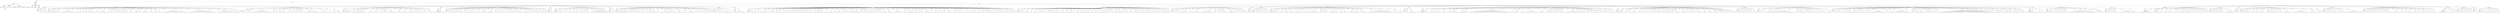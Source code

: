 digraph Tree {
	"t0" [label = "TEI"];
	"t1" [label = "teiHeader"];
	"t2" [label = "fileDesc"];
	"t3" [label = "titleStmt"];
	"t4" [label = "title"];
	"t5" [label = "title"];
	"t6" [label = "author"];
	"t7" [label = "surname"];
	"t8" [label = "publicationStmt"];
	"t9" [label = "p"];
	"t10" [label = "idno"];
	"t11" [label = "sourceDesc"];
	"t12" [label = "genre"];
	"t13" [label = "inspiration"];
	"t14" [label = "structure"];
	"t15" [label = "type"];
	"t16" [label = "periode"];
	"t17" [label = "taille"];
	"t18" [label = "permalien"];
	"t19" [label = "profileDesc"];
	"t20" [label = "creation"];
	"t21" [label = "date"];
	"t22" [label = "date"];
	"t23" [label = "langUsage"];
	"t24" [label = "language"];
	"t25" [label = "textClass"];
	"t26" [label = "keywords"];
	"t27" [label = "term"];
	"t28" [label = "text"];
	"t29" [label = "body"];
	"t30" [label = "div1"];
	"t31" [label = "head"];
	"t32" [label = "div2"];
	"t33" [label = "head"];
	"t34" [label = "listPerson"];
	"t35" [label = "sp"];
	"t36" [label = "p"];
	"t37" [label = "s"];
	"t38" [label = "p"];
	"t39" [label = "s"];
	"t40" [label = "sp"];
	"t41" [label = "p"];
	"t42" [label = "s"];
	"t43" [label = "sp"];
	"t44" [label = "p"];
	"t45" [label = "s"];
	"t46" [label = "div2"];
	"t47" [label = "head"];
	"t48" [label = "listPerson"];
	"t49" [label = "sp"];
	"t50" [label = "p"];
	"t51" [label = "s"];
	"t52" [label = "sp"];
	"t53" [label = "p"];
	"t54" [label = "s"];
	"t55" [label = "sp"];
	"t56" [label = "p"];
	"t57" [label = "s"];
	"t58" [label = "sp"];
	"t59" [label = "p"];
	"t60" [label = "s"];
	"t61" [label = "s"];
	"t62" [label = "sp"];
	"t63" [label = "p"];
	"t64" [label = "s"];
	"t65" [label = "s"];
	"t66" [label = "sp"];
	"t67" [label = "p"];
	"t68" [label = "s"];
	"t69" [label = "s"];
	"t70" [label = "s"];
	"t71" [label = "s"];
	"t72" [label = "s"];
	"t73" [label = "s"];
	"t74" [label = "s"];
	"t75" [label = "s"];
	"t76" [label = "s"];
	"t77" [label = "sp"];
	"t78" [label = "p"];
	"t79" [label = "s"];
	"t80" [label = "sp"];
	"t81" [label = "p"];
	"t82" [label = "s"];
	"t83" [label = "s"];
	"t84" [label = "sp"];
	"t85" [label = "p"];
	"t86" [label = "s"];
	"t87" [label = "sp"];
	"t88" [label = "p"];
	"t89" [label = "s"];
	"t90" [label = "sp"];
	"t91" [label = "p"];
	"t92" [label = "s"];
	"t93" [label = "sp"];
	"t94" [label = "p"];
	"t95" [label = "s"];
	"t96" [label = "s"];
	"t97" [label = "s"];
	"t98" [label = "s"];
	"t99" [label = "sp"];
	"t100" [label = "p"];
	"t101" [label = "s"];
	"t102" [label = "sp"];
	"t103" [label = "p"];
	"t104" [label = "s"];
	"t105" [label = "s"];
	"t106" [label = "s"];
	"t107" [label = "s"];
	"t108" [label = "s"];
	"t109" [label = "s"];
	"t110" [label = "sp"];
	"t111" [label = "p"];
	"t112" [label = "s"];
	"t113" [label = "sp"];
	"t114" [label = "p"];
	"t115" [label = "s"];
	"t116" [label = "s"];
	"t117" [label = "sp"];
	"t118" [label = "p"];
	"t119" [label = "s"];
	"t120" [label = "sp"];
	"t121" [label = "p"];
	"t122" [label = "s"];
	"t123" [label = "sp"];
	"t124" [label = "p"];
	"t125" [label = "s"];
	"t126" [label = "sp"];
	"t127" [label = "p"];
	"t128" [label = "s"];
	"t129" [label = "sp"];
	"t130" [label = "p"];
	"t131" [label = "s"];
	"t132" [label = "sp"];
	"t133" [label = "p"];
	"t134" [label = "s"];
	"t135" [label = "sp"];
	"t136" [label = "p"];
	"t137" [label = "s"];
	"t138" [label = "sp"];
	"t139" [label = "p"];
	"t140" [label = "s"];
	"t141" [label = "s"];
	"t142" [label = "sp"];
	"t143" [label = "p"];
	"t144" [label = "s"];
	"t145" [label = "s"];
	"t146" [label = "s"];
	"t147" [label = "sp"];
	"t148" [label = "p"];
	"t149" [label = "s"];
	"t150" [label = "s"];
	"t151" [label = "s"];
	"t152" [label = "sp"];
	"t153" [label = "p"];
	"t154" [label = "s"];
	"t155" [label = "sp"];
	"t156" [label = "p"];
	"t157" [label = "s"];
	"t158" [label = "s"];
	"t159" [label = "s"];
	"t160" [label = "s"];
	"t161" [label = "sp"];
	"t162" [label = "p"];
	"t163" [label = "s"];
	"t164" [label = "s"];
	"t165" [label = "s"];
	"t166" [label = "sp"];
	"t167" [label = "p"];
	"t168" [label = "s"];
	"t169" [label = "s"];
	"t170" [label = "sp"];
	"t171" [label = "p"];
	"t172" [label = "s"];
	"t173" [label = "s"];
	"t174" [label = "sp"];
	"t175" [label = "p"];
	"t176" [label = "s"];
	"t177" [label = "s"];
	"t178" [label = "s"];
	"t179" [label = "s"];
	"t180" [label = "s"];
	"t181" [label = "s"];
	"t182" [label = "s"];
	"t183" [label = "s"];
	"t184" [label = "s"];
	"t185" [label = "s"];
	"t186" [label = "s"];
	"t187" [label = "s"];
	"t188" [label = "s"];
	"t189" [label = "sp"];
	"t190" [label = "p"];
	"t191" [label = "s"];
	"t192" [label = "sp"];
	"t193" [label = "p"];
	"t194" [label = "s"];
	"t195" [label = "s"];
	"t196" [label = "s"];
	"t197" [label = "s"];
	"t198" [label = "s"];
	"t199" [label = "s"];
	"t200" [label = "s"];
	"t201" [label = "s"];
	"t202" [label = "s"];
	"t203" [label = "s"];
	"t204" [label = "s"];
	"t205" [label = "s"];
	"t206" [label = "s"];
	"t207" [label = "s"];
	"t208" [label = "s"];
	"t209" [label = "sp"];
	"t210" [label = "p"];
	"t211" [label = "s"];
	"t212" [label = "sp"];
	"t213" [label = "p"];
	"t214" [label = "s"];
	"t215" [label = "s"];
	"t216" [label = "s"];
	"t217" [label = "s"];
	"t218" [label = "s"];
	"t219" [label = "s"];
	"t220" [label = "s"];
	"t221" [label = "s"];
	"t222" [label = "s"];
	"t223" [label = "sp"];
	"t224" [label = "p"];
	"t225" [label = "s"];
	"t226" [label = "sp"];
	"t227" [label = "p"];
	"t228" [label = "s"];
	"t229" [label = "sp"];
	"t230" [label = "p"];
	"t231" [label = "s"];
	"t232" [label = "sp"];
	"t233" [label = "p"];
	"t234" [label = "s"];
	"t235" [label = "div2"];
	"t236" [label = "head"];
	"t237" [label = "listPerson"];
	"t238" [label = "sp"];
	"t239" [label = "p"];
	"t240" [label = "s"];
	"t241" [label = "s"];
	"t242" [label = "sp"];
	"t243" [label = "p"];
	"t244" [label = "s"];
	"t245" [label = "sp"];
	"t246" [label = "p"];
	"t247" [label = "s"];
	"t248" [label = "s"];
	"t249" [label = "sp"];
	"t250" [label = "p"];
	"t251" [label = "s"];
	"t252" [label = "s"];
	"t253" [label = "s"];
	"t254" [label = "s"];
	"t255" [label = "s"];
	"t256" [label = "s"];
	"t257" [label = "s"];
	"t258" [label = "s"];
	"t259" [label = "s"];
	"t260" [label = "s"];
	"t261" [label = "s"];
	"t262" [label = "s"];
	"t263" [label = "p"];
	"t264" [label = "s"];
	"t265" [label = "s"];
	"t266" [label = "sp"];
	"t267" [label = "p"];
	"t268" [label = "s"];
	"t269" [label = "sp"];
	"t270" [label = "p"];
	"t271" [label = "s"];
	"t272" [label = "sp"];
	"t273" [label = "p"];
	"t274" [label = "s"];
	"t275" [label = "s"];
	"t276" [label = "s"];
	"t277" [label = "s"];
	"t278" [label = "sp"];
	"t279" [label = "p"];
	"t280" [label = "s"];
	"t281" [label = "s"];
	"t282" [label = "sp"];
	"t283" [label = "p"];
	"t284" [label = "s"];
	"t285" [label = "s"];
	"t286" [label = "sp"];
	"t287" [label = "p"];
	"t288" [label = "s"];
	"t289" [label = "sp"];
	"t290" [label = "p"];
	"t291" [label = "s"];
	"t292" [label = "sp"];
	"t293" [label = "p"];
	"t294" [label = "s"];
	"t295" [label = "sp"];
	"t296" [label = "p"];
	"t297" [label = "s"];
	"t298" [label = "sp"];
	"t299" [label = "p"];
	"t300" [label = "s"];
	"t301" [label = "sp"];
	"t302" [label = "p"];
	"t303" [label = "s"];
	"t304" [label = "s"];
	"t305" [label = "s"];
	"t306" [label = "s"];
	"t307" [label = "s"];
	"t308" [label = "s"];
	"t309" [label = "s"];
	"t310" [label = "s"];
	"t311" [label = "sp"];
	"t312" [label = "p"];
	"t313" [label = "s"];
	"t314" [label = "sp"];
	"t315" [label = "p"];
	"t316" [label = "s"];
	"t317" [label = "s"];
	"t318" [label = "s"];
	"t319" [label = "s"];
	"t320" [label = "s"];
	"t321" [label = "sp"];
	"t322" [label = "p"];
	"t323" [label = "s"];
	"t324" [label = "s"];
	"t325" [label = "sp"];
	"t326" [label = "p"];
	"t327" [label = "s"];
	"t328" [label = "s"];
	"t329" [label = "p"];
	"t330" [label = "s"];
	"t331" [label = "s"];
	"t332" [label = "s"];
	"t333" [label = "div2"];
	"t334" [label = "head"];
	"t335" [label = "listPerson"];
	"t336" [label = "sp"];
	"t337" [label = "p"];
	"t338" [label = "s"];
	"t339" [label = "sp"];
	"t340" [label = "p"];
	"t341" [label = "s"];
	"t342" [label = "sp"];
	"t343" [label = "p"];
	"t344" [label = "s"];
	"t345" [label = "s"];
	"t346" [label = "s"];
	"t347" [label = "sp"];
	"t348" [label = "p"];
	"t349" [label = "s"];
	"t350" [label = "sp"];
	"t351" [label = "p"];
	"t352" [label = "s"];
	"t353" [label = "sp"];
	"t354" [label = "p"];
	"t355" [label = "s"];
	"t356" [label = "s"];
	"t357" [label = "s"];
	"t358" [label = "s"];
	"t359" [label = "s"];
	"t360" [label = "s"];
	"t361" [label = "s"];
	"t362" [label = "sp"];
	"t363" [label = "p"];
	"t364" [label = "s"];
	"t365" [label = "s"];
	"t366" [label = "s"];
	"t367" [label = "sp"];
	"t368" [label = "p"];
	"t369" [label = "s"];
	"t370" [label = "s"];
	"t371" [label = "s"];
	"t372" [label = "sp"];
	"t373" [label = "p"];
	"t374" [label = "s"];
	"t375" [label = "sp"];
	"t376" [label = "p"];
	"t377" [label = "s"];
	"t378" [label = "s"];
	"t379" [label = "sp"];
	"t380" [label = "p"];
	"t381" [label = "s"];
	"t382" [label = "sp"];
	"t383" [label = "p"];
	"t384" [label = "s"];
	"t385" [label = "sp"];
	"t386" [label = "p"];
	"t387" [label = "s"];
	"t388" [label = "s"];
	"t389" [label = "s"];
	"t390" [label = "s"];
	"t391" [label = "s"];
	"t392" [label = "sp"];
	"t393" [label = "p"];
	"t394" [label = "s"];
	"t395" [label = "s"];
	"t396" [label = "s"];
	"t397" [label = "s"];
	"t398" [label = "sp"];
	"t399" [label = "p"];
	"t400" [label = "s"];
	"t401" [label = "s"];
	"t402" [label = "sp"];
	"t403" [label = "p"];
	"t404" [label = "s"];
	"t405" [label = "s"];
	"t406" [label = "s"];
	"t407" [label = "s"];
	"t408" [label = "sp"];
	"t409" [label = "p"];
	"t410" [label = "s"];
	"t411" [label = "sp"];
	"t412" [label = "p"];
	"t413" [label = "s"];
	"t414" [label = "sp"];
	"t415" [label = "p"];
	"t416" [label = "s"];
	"t417" [label = "sp"];
	"t418" [label = "p"];
	"t419" [label = "s"];
	"t420" [label = "s"];
	"t421" [label = "sp"];
	"t422" [label = "p"];
	"t423" [label = "s"];
	"t424" [label = "s"];
	"t425" [label = "sp"];
	"t426" [label = "p"];
	"t427" [label = "s"];
	"t428" [label = "sp"];
	"t429" [label = "p"];
	"t430" [label = "s"];
	"t431" [label = "s"];
	"t432" [label = "div2"];
	"t433" [label = "head"];
	"t434" [label = "listPerson"];
	"t435" [label = "sp"];
	"t436" [label = "p"];
	"t437" [label = "s"];
	"t438" [label = "s"];
	"t439" [label = "s"];
	"t440" [label = "s"];
	"t441" [label = "s"];
	"t442" [label = "s"];
	"t443" [label = "s"];
	"t444" [label = "div2"];
	"t445" [label = "head"];
	"t446" [label = "listPerson"];
	"t447" [label = "sp"];
	"t448" [label = "p"];
	"t449" [label = "s"];
	"t450" [label = "sp"];
	"t451" [label = "p"];
	"t452" [label = "s"];
	"t453" [label = "sp"];
	"t454" [label = "p"];
	"t455" [label = "s"];
	"t456" [label = "sp"];
	"t457" [label = "p"];
	"t458" [label = "s"];
	"t459" [label = "sp"];
	"t460" [label = "p"];
	"t461" [label = "s"];
	"t462" [label = "sp"];
	"t463" [label = "p"];
	"t464" [label = "s"];
	"t465" [label = "sp"];
	"t466" [label = "p"];
	"t467" [label = "s"];
	"t468" [label = "sp"];
	"t469" [label = "p"];
	"t470" [label = "s"];
	"t471" [label = "s"];
	"t472" [label = "sp"];
	"t473" [label = "p"];
	"t474" [label = "s"];
	"t475" [label = "sp"];
	"t476" [label = "p"];
	"t477" [label = "s"];
	"t478" [label = "sp"];
	"t479" [label = "p"];
	"t480" [label = "s"];
	"t481" [label = "s"];
	"t482" [label = "sp"];
	"t483" [label = "p"];
	"t484" [label = "s"];
	"t485" [label = "sp"];
	"t486" [label = "p"];
	"t487" [label = "s"];
	"t488" [label = "s"];
	"t489" [label = "sp"];
	"t490" [label = "p"];
	"t491" [label = "s"];
	"t492" [label = "s"];
	"t493" [label = "s"];
	"t494" [label = "sp"];
	"t495" [label = "p"];
	"t496" [label = "s"];
	"t497" [label = "sp"];
	"t498" [label = "p"];
	"t499" [label = "s"];
	"t500" [label = "s"];
	"t501" [label = "sp"];
	"t502" [label = "p"];
	"t503" [label = "s"];
	"t504" [label = "s"];
	"t505" [label = "s"];
	"t506" [label = "s"];
	"t507" [label = "sp"];
	"t508" [label = "p"];
	"t509" [label = "s"];
	"t510" [label = "sp"];
	"t511" [label = "p"];
	"t512" [label = "s"];
	"t513" [label = "s"];
	"t514" [label = "s"];
	"t515" [label = "sp"];
	"t516" [label = "p"];
	"t517" [label = "s"];
	"t518" [label = "sp"];
	"t519" [label = "p"];
	"t520" [label = "s"];
	"t521" [label = "sp"];
	"t522" [label = "p"];
	"t523" [label = "s"];
	"t524" [label = "s"];
	"t525" [label = "s"];
	"t526" [label = "sp"];
	"t527" [label = "p"];
	"t528" [label = "s"];
	"t529" [label = "sp"];
	"t530" [label = "p"];
	"t531" [label = "s"];
	"t532" [label = "sp"];
	"t533" [label = "p"];
	"t534" [label = "s"];
	"t535" [label = "sp"];
	"t536" [label = "p"];
	"t537" [label = "s"];
	"t538" [label = "sp"];
	"t539" [label = "p"];
	"t540" [label = "s"];
	"t541" [label = "s"];
	"t542" [label = "sp"];
	"t543" [label = "p"];
	"t544" [label = "s"];
	"t545" [label = "sp"];
	"t546" [label = "p"];
	"t547" [label = "s"];
	"t548" [label = "s"];
	"t549" [label = "s"];
	"t550" [label = "s"];
	"t551" [label = "sp"];
	"t552" [label = "p"];
	"t553" [label = "s"];
	"t554" [label = "sp"];
	"t555" [label = "p"];
	"t556" [label = "s"];
	"t557" [label = "sp"];
	"t558" [label = "p"];
	"t559" [label = "s"];
	"t560" [label = "sp"];
	"t561" [label = "p"];
	"t562" [label = "s"];
	"t563" [label = "s"];
	"t564" [label = "s"];
	"t565" [label = "sp"];
	"t566" [label = "p"];
	"t567" [label = "s"];
	"t568" [label = "sp"];
	"t569" [label = "p"];
	"t570" [label = "s"];
	"t571" [label = "sp"];
	"t572" [label = "p"];
	"t573" [label = "s"];
	"t574" [label = "sp"];
	"t575" [label = "p"];
	"t576" [label = "s"];
	"t577" [label = "s"];
	"t578" [label = "div2"];
	"t579" [label = "head"];
	"t580" [label = "listPerson"];
	"t581" [label = "sp"];
	"t582" [label = "p"];
	"t583" [label = "s"];
	"t584" [label = "div2"];
	"t585" [label = "head"];
	"t586" [label = "listPerson"];
	"t587" [label = "sp"];
	"t588" [label = "p"];
	"t589" [label = "s"];
	"t590" [label = "s"];
	"t591" [label = "sp"];
	"t592" [label = "p"];
	"t593" [label = "s"];
	"t594" [label = "s"];
	"t595" [label = "s"];
	"t596" [label = "s"];
	"t597" [label = "sp"];
	"t598" [label = "p"];
	"t599" [label = "s"];
	"t600" [label = "sp"];
	"t601" [label = "p"];
	"t602" [label = "s"];
	"t603" [label = "sp"];
	"t604" [label = "p"];
	"t605" [label = "s"];
	"t606" [label = "s"];
	"t607" [label = "sp"];
	"t608" [label = "p"];
	"t609" [label = "s"];
	"t610" [label = "sp"];
	"t611" [label = "p"];
	"t612" [label = "s"];
	"t613" [label = "s"];
	"t614" [label = "s"];
	"t615" [label = "s"];
	"t616" [label = "sp"];
	"t617" [label = "p"];
	"t618" [label = "s"];
	"t619" [label = "sp"];
	"t620" [label = "p"];
	"t621" [label = "s"];
	"t622" [label = "sp"];
	"t623" [label = "p"];
	"t624" [label = "s"];
	"t625" [label = "sp"];
	"t626" [label = "p"];
	"t627" [label = "s"];
	"t628" [label = "sp"];
	"t629" [label = "p"];
	"t630" [label = "s"];
	"t631" [label = "sp"];
	"t632" [label = "p"];
	"t633" [label = "s"];
	"t634" [label = "s"];
	"t635" [label = "s"];
	"t636" [label = "s"];
	"t637" [label = "s"];
	"t638" [label = "s"];
	"t639" [label = "s"];
	"t640" [label = "sp"];
	"t641" [label = "p"];
	"t642" [label = "s"];
	"t643" [label = "sp"];
	"t644" [label = "p"];
	"t645" [label = "s"];
	"t646" [label = "sp"];
	"t647" [label = "p"];
	"t648" [label = "s"];
	"t649" [label = "sp"];
	"t650" [label = "p"];
	"t651" [label = "s"];
	"t652" [label = "sp"];
	"t653" [label = "p"];
	"t654" [label = "s"];
	"t655" [label = "sp"];
	"t656" [label = "p"];
	"t657" [label = "s"];
	"t658" [label = "div2"];
	"t659" [label = "head"];
	"t660" [label = "listPerson"];
	"t661" [label = "sp"];
	"t662" [label = "p"];
	"t663" [label = "s"];
	"t664" [label = "div2"];
	"t665" [label = "head"];
	"t666" [label = "listPerson"];
	"t667" [label = "sp"];
	"t668" [label = "p"];
	"t669" [label = "s"];
	"t670" [label = "sp"];
	"t671" [label = "p"];
	"t672" [label = "s"];
	"t673" [label = "sp"];
	"t674" [label = "p"];
	"t675" [label = "s"];
	"t676" [label = "sp"];
	"t677" [label = "p"];
	"t678" [label = "s"];
	"t679" [label = "sp"];
	"t680" [label = "p"];
	"t681" [label = "s"];
	"t682" [label = "s"];
	"t683" [label = "s"];
	"t684" [label = "sp"];
	"t685" [label = "p"];
	"t686" [label = "s"];
	"t687" [label = "sp"];
	"t688" [label = "p"];
	"t689" [label = "s"];
	"t690" [label = "sp"];
	"t691" [label = "p"];
	"t692" [label = "s"];
	"t693" [label = "sp"];
	"t694" [label = "p"];
	"t695" [label = "s"];
	"t696" [label = "s"];
	"t697" [label = "sp"];
	"t698" [label = "p"];
	"t699" [label = "s"];
	"t700" [label = "sp"];
	"t701" [label = "p"];
	"t702" [label = "s"];
	"t703" [label = "sp"];
	"t704" [label = "p"];
	"t705" [label = "s"];
	"t706" [label = "s"];
	"t707" [label = "sp"];
	"t708" [label = "p"];
	"t709" [label = "s"];
	"t710" [label = "s"];
	"t711" [label = "sp"];
	"t712" [label = "p"];
	"t713" [label = "s"];
	"t714" [label = "sp"];
	"t715" [label = "p"];
	"t716" [label = "s"];
	"t717" [label = "sp"];
	"t718" [label = "p"];
	"t719" [label = "s"];
	"t720" [label = "s"];
	"t721" [label = "s"];
	"t722" [label = "s"];
	"t723" [label = "sp"];
	"t724" [label = "p"];
	"t725" [label = "s"];
	"t726" [label = "sp"];
	"t727" [label = "p"];
	"t728" [label = "s"];
	"t729" [label = "s"];
	"t730" [label = "s"];
	"t731" [label = "s"];
	"t732" [label = "s"];
	"t733" [label = "s"];
	"t734" [label = "s"];
	"t735" [label = "sp"];
	"t736" [label = "p"];
	"t737" [label = "s"];
	"t738" [label = "sp"];
	"t739" [label = "p"];
	"t740" [label = "s"];
	"t741" [label = "sp"];
	"t742" [label = "p"];
	"t743" [label = "s"];
	"t744" [label = "s"];
	"t745" [label = "s"];
	"t746" [label = "sp"];
	"t747" [label = "p"];
	"t748" [label = "s"];
	"t749" [label = "s"];
	"t750" [label = "sp"];
	"t751" [label = "p"];
	"t752" [label = "s"];
	"t753" [label = "sp"];
	"t754" [label = "p"];
	"t755" [label = "s"];
	"t756" [label = "s"];
	"t757" [label = "s"];
	"t758" [label = "s"];
	"t759" [label = "sp"];
	"t760" [label = "p"];
	"t761" [label = "s"];
	"t762" [label = "s"];
	"t763" [label = "sp"];
	"t764" [label = "p"];
	"t765" [label = "s"];
	"t766" [label = "sp"];
	"t767" [label = "p"];
	"t768" [label = "s"];
	"t769" [label = "sp"];
	"t770" [label = "p"];
	"t771" [label = "s"];
	"t772" [label = "s"];
	"t773" [label = "sp"];
	"t774" [label = "p"];
	"t775" [label = "s"];
	"t776" [label = "sp"];
	"t777" [label = "p"];
	"t778" [label = "s"];
	"t779" [label = "sp"];
	"t780" [label = "p"];
	"t781" [label = "s"];
	"t782" [label = "sp"];
	"t783" [label = "p"];
	"t784" [label = "s"];
	"t785" [label = "div2"];
	"t786" [label = "head"];
	"t787" [label = "listPerson"];
	"t788" [label = "sp"];
	"t789" [label = "p"];
	"t790" [label = "s"];
	"t791" [label = "s"];
	"t792" [label = "sp"];
	"t793" [label = "p"];
	"t794" [label = "s"];
	"t795" [label = "sp"];
	"t796" [label = "p"];
	"t797" [label = "s"];
	"t798" [label = "sp"];
	"t799" [label = "p"];
	"t800" [label = "s"];
	"t801" [label = "sp"];
	"t802" [label = "p"];
	"t803" [label = "s"];
	"t804" [label = "s"];
	"t805" [label = "s"];
	"t806" [label = "s"];
	"t807" [label = "s"];
	"t808" [label = "sp"];
	"t809" [label = "p"];
	"t810" [label = "s"];
	"t811" [label = "div2"];
	"t812" [label = "head"];
	"t813" [label = "listPerson"];
	"t814" [label = "sp"];
	"t815" [label = "p"];
	"t816" [label = "s"];
	"t817" [label = "s"];
	"t818" [label = "s"];
	"t819" [label = "s"];
	"t820" [label = "s"];
	"t821" [label = "s"];
	"t822" [label = "s"];
	"t823" [label = "div2"];
	"t824" [label = "head"];
	"t825" [label = "listPerson"];
	"t826" [label = "sp"];
	"t827" [label = "p"];
	"t828" [label = "s"];
	"t829" [label = "s"];
	"t830" [label = "sp"];
	"t831" [label = "p"];
	"t832" [label = "s"];
	"t833" [label = "s"];
	"t834" [label = "s"];
	"t835" [label = "s"];
	"t836" [label = "sp"];
	"t837" [label = "p"];
	"t838" [label = "s"];
	"t839" [label = "sp"];
	"t840" [label = "p"];
	"t841" [label = "s"];
	"t842" [label = "sp"];
	"t843" [label = "p"];
	"t844" [label = "s"];
	"t845" [label = "s"];
	"t846" [label = "s"];
	"t847" [label = "s"];
	"t848" [label = "sp"];
	"t849" [label = "p"];
	"t850" [label = "s"];
	"t851" [label = "p"];
	"t852" [label = "s"];
	"t853" [label = "s"];
	"t854" [label = "s"];
	"t855" [label = "sp"];
	"t856" [label = "p"];
	"t857" [label = "s"];
	"t858" [label = "sp"];
	"t859" [label = "p"];
	"t860" [label = "s"];
	"t861" [label = "sp"];
	"t862" [label = "p"];
	"t863" [label = "s"];
	"t864" [label = "sp"];
	"t865" [label = "p"];
	"t866" [label = "s"];
	"t867" [label = "sp"];
	"t868" [label = "p"];
	"t869" [label = "s"];
	"t870" [label = "sp"];
	"t871" [label = "p"];
	"t872" [label = "s"];
	"t873" [label = "s"];
	"t874" [label = "sp"];
	"t875" [label = "p"];
	"t876" [label = "s"];
	"t877" [label = "sp"];
	"t878" [label = "p"];
	"t879" [label = "s"];
	"t880" [label = "sp"];
	"t881" [label = "p"];
	"t882" [label = "s"];
	"t883" [label = "sp"];
	"t884" [label = "p"];
	"t885" [label = "s"];
	"t886" [label = "sp"];
	"t887" [label = "p"];
	"t888" [label = "s"];
	"t889" [label = "sp"];
	"t890" [label = "p"];
	"t891" [label = "s"];
	"t892" [label = "sp"];
	"t893" [label = "p"];
	"t894" [label = "s"];
	"t895" [label = "sp"];
	"t896" [label = "p"];
	"t897" [label = "s"];
	"t898" [label = "sp"];
	"t899" [label = "p"];
	"t900" [label = "s"];
	"t901" [label = "sp"];
	"t902" [label = "p"];
	"t903" [label = "s"];
	"t904" [label = "sp"];
	"t905" [label = "p"];
	"t906" [label = "s"];
	"t907" [label = "sp"];
	"t908" [label = "p"];
	"t909" [label = "s"];
	"t910" [label = "s"];
	"t911" [label = "sp"];
	"t912" [label = "p"];
	"t913" [label = "s"];
	"t914" [label = "sp"];
	"t915" [label = "p"];
	"t916" [label = "s"];
	"t917" [label = "sp"];
	"t918" [label = "p"];
	"t919" [label = "s"];
	"t920" [label = "sp"];
	"t921" [label = "p"];
	"t922" [label = "s"];
	"t923" [label = "s"];
	"t924" [label = "s"];
	"t925" [label = "sp"];
	"t926" [label = "p"];
	"t927" [label = "s"];
	"t928" [label = "s"];
	"t929" [label = "sp"];
	"t930" [label = "p"];
	"t931" [label = "s"];
	"t932" [label = "s"];
	"t933" [label = "s"];
	"t934" [label = "sp"];
	"t935" [label = "p"];
	"t936" [label = "s"];
	"t937" [label = "sp"];
	"t938" [label = "p"];
	"t939" [label = "s"];
	"t940" [label = "s"];
	"t941" [label = "s"];
	"t942" [label = "s"];
	"t943" [label = "sp"];
	"t944" [label = "p"];
	"t945" [label = "s"];
	"t946" [label = "sp"];
	"t947" [label = "p"];
	"t948" [label = "s"];
	"t949" [label = "s"];
	"t950" [label = "sp"];
	"t951" [label = "p"];
	"t952" [label = "s"];
	"t953" [label = "sp"];
	"t954" [label = "p"];
	"t955" [label = "s"];
	"t956" [label = "sp"];
	"t957" [label = "p"];
	"t958" [label = "s"];
	"t959" [label = "s"];
	"t960" [label = "s"];
	"t961" [label = "s"];
	"t962" [label = "s"];
	"t963" [label = "sp"];
	"t964" [label = "p"];
	"t965" [label = "s"];
	"t966" [label = "sp"];
	"t967" [label = "p"];
	"t968" [label = "s"];
	"t969" [label = "sp"];
	"t970" [label = "p"];
	"t971" [label = "s"];
	"t972" [label = "sp"];
	"t973" [label = "p"];
	"t974" [label = "s"];
	"t975" [label = "sp"];
	"t976" [label = "p"];
	"t977" [label = "s"];
	"t978" [label = "sp"];
	"t979" [label = "p"];
	"t980" [label = "s"];
	"t981" [label = "s"];
	"t982" [label = "sp"];
	"t983" [label = "p"];
	"t984" [label = "s"];
	"t985" [label = "sp"];
	"t986" [label = "p"];
	"t987" [label = "s"];
	"t988" [label = "sp"];
	"t989" [label = "p"];
	"t990" [label = "s"];
	"t991" [label = "sp"];
	"t992" [label = "p"];
	"t993" [label = "s"];
	"t994" [label = "sp"];
	"t995" [label = "p"];
	"t996" [label = "s"];
	"t997" [label = "s"];
	"t998" [label = "sp"];
	"t999" [label = "p"];
	"t1000" [label = "s"];
	"t1001" [label = "s"];
	"t1002" [label = "sp"];
	"t1003" [label = "p"];
	"t1004" [label = "s"];
	"t1005" [label = "s"];
	"t1006" [label = "s"];
	"t1007" [label = "sp"];
	"t1008" [label = "p"];
	"t1009" [label = "s"];
	"t1010" [label = "s"];
	"t1011" [label = "s"];
	"t1012" [label = "s"];
	"t1013" [label = "s"];
	"t1014" [label = "s"];
	"t1015" [label = "sp"];
	"t1016" [label = "p"];
	"t1017" [label = "s"];
	"t1018" [label = "s"];
	"t1019" [label = "sp"];
	"t1020" [label = "p"];
	"t1021" [label = "s"];
	"t1022" [label = "s"];
	"t1023" [label = "s"];
	"t1024" [label = "sp"];
	"t1025" [label = "p"];
	"t1026" [label = "s"];
	"t1027" [label = "sp"];
	"t1028" [label = "p"];
	"t1029" [label = "s"];
	"t1030" [label = "s"];
	"t1031" [label = "sp"];
	"t1032" [label = "p"];
	"t1033" [label = "s"];
	"t1034" [label = "sp"];
	"t1035" [label = "p"];
	"t1036" [label = "s"];
	"t1037" [label = "s"];
	"t1038" [label = "sp"];
	"t1039" [label = "p"];
	"t1040" [label = "s"];
	"t1041" [label = "s"];
	"t1042" [label = "s"];
	"t1043" [label = "s"];
	"t1044" [label = "sp"];
	"t1045" [label = "p"];
	"t1046" [label = "s"];
	"t1047" [label = "sp"];
	"t1048" [label = "p"];
	"t1049" [label = "s"];
	"t1050" [label = "s"];
	"t1051" [label = "s"];
	"t1052" [label = "s"];
	"t1053" [label = "sp"];
	"t1054" [label = "p"];
	"t1055" [label = "s"];
	"t1056" [label = "sp"];
	"t1057" [label = "p"];
	"t1058" [label = "s"];
	"t1059" [label = "sp"];
	"t1060" [label = "p"];
	"t1061" [label = "s"];
	"t1062" [label = "sp"];
	"t1063" [label = "p"];
	"t1064" [label = "s"];
	"t1065" [label = "s"];
	"t1066" [label = "s"];
	"t1067" [label = "s"];
	"t1068" [label = "sp"];
	"t1069" [label = "p"];
	"t1070" [label = "s"];
	"t1071" [label = "s"];
	"t1072" [label = "p"];
	"t1073" [label = "s"];
	"t1074" [label = "sp"];
	"t1075" [label = "p"];
	"t1076" [label = "s"];
	"t1077" [label = "s"];
	"t1078" [label = "sp"];
	"t1079" [label = "p"];
	"t1080" [label = "s"];
	"t1081" [label = "sp"];
	"t1082" [label = "p"];
	"t1083" [label = "s"];
	"t1084" [label = "s"];
	"t1085" [label = "s"];
	"t1086" [label = "sp"];
	"t1087" [label = "p"];
	"t1088" [label = "s"];
	"t1089" [label = "sp"];
	"t1090" [label = "p"];
	"t1091" [label = "s"];
	"t1092" [label = "s"];
	"t1093" [label = "sp"];
	"t1094" [label = "p"];
	"t1095" [label = "s"];
	"t1096" [label = "sp"];
	"t1097" [label = "p"];
	"t1098" [label = "s"];
	"t1099" [label = "s"];
	"t1100" [label = "sp"];
	"t1101" [label = "p"];
	"t1102" [label = "s"];
	"t1103" [label = "sp"];
	"t1104" [label = "p"];
	"t1105" [label = "s"];
	"t1106" [label = "sp"];
	"t1107" [label = "p"];
	"t1108" [label = "s"];
	"t1109" [label = "sp"];
	"t1110" [label = "p"];
	"t1111" [label = "s"];
	"t1112" [label = "sp"];
	"t1113" [label = "p"];
	"t1114" [label = "s"];
	"t1115" [label = "s"];
	"t1116" [label = "sp"];
	"t1117" [label = "p"];
	"t1118" [label = "s"];
	"t1119" [label = "sp"];
	"t1120" [label = "p"];
	"t1121" [label = "s"];
	"t1122" [label = "sp"];
	"t1123" [label = "p"];
	"t1124" [label = "s"];
	"t1125" [label = "sp"];
	"t1126" [label = "p"];
	"t1127" [label = "s"];
	"t1128" [label = "sp"];
	"t1129" [label = "p"];
	"t1130" [label = "s"];
	"t1131" [label = "sp"];
	"t1132" [label = "p"];
	"t1133" [label = "s"];
	"t1134" [label = "s"];
	"t1135" [label = "sp"];
	"t1136" [label = "p"];
	"t1137" [label = "s"];
	"t1138" [label = "sp"];
	"t1139" [label = "p"];
	"t1140" [label = "s"];
	"t1141" [label = "p"];
	"t1142" [label = "s"];
	"t1143" [label = "sp"];
	"t1144" [label = "p"];
	"t1145" [label = "s"];
	"t1146" [label = "sp"];
	"t1147" [label = "p"];
	"t1148" [label = "s"];
	"t1149" [label = "sp"];
	"t1150" [label = "p"];
	"t1151" [label = "s"];
	"t1152" [label = "s"];
	"t1153" [label = "div1"];
	"t1154" [label = "head"];
	"t1155" [label = "div2"];
	"t1156" [label = "head"];
	"t1157" [label = "listPerson"];
	"t1158" [label = "sp"];
	"t1159" [label = "p"];
	"t1160" [label = "s"];
	"t1161" [label = "sp"];
	"t1162" [label = "p"];
	"t1163" [label = "s"];
	"t1164" [label = "s"];
	"t1165" [label = "sp"];
	"t1166" [label = "p"];
	"t1167" [label = "s"];
	"t1168" [label = "s"];
	"t1169" [label = "s"];
	"t1170" [label = "sp"];
	"t1171" [label = "p"];
	"t1172" [label = "s"];
	"t1173" [label = "s"];
	"t1174" [label = "sp"];
	"t1175" [label = "p"];
	"t1176" [label = "s"];
	"t1177" [label = "s"];
	"t1178" [label = "s"];
	"t1179" [label = "sp"];
	"t1180" [label = "p"];
	"t1181" [label = "s"];
	"t1182" [label = "sp"];
	"t1183" [label = "p"];
	"t1184" [label = "s"];
	"t1185" [label = "sp"];
	"t1186" [label = "p"];
	"t1187" [label = "s"];
	"t1188" [label = "sp"];
	"t1189" [label = "p"];
	"t1190" [label = "s"];
	"t1191" [label = "s"];
	"t1192" [label = "sp"];
	"t1193" [label = "p"];
	"t1194" [label = "s"];
	"t1195" [label = "sp"];
	"t1196" [label = "p"];
	"t1197" [label = "s"];
	"t1198" [label = "sp"];
	"t1199" [label = "p"];
	"t1200" [label = "s"];
	"t1201" [label = "sp"];
	"t1202" [label = "p"];
	"t1203" [label = "s"];
	"t1204" [label = "sp"];
	"t1205" [label = "p"];
	"t1206" [label = "s"];
	"t1207" [label = "sp"];
	"t1208" [label = "p"];
	"t1209" [label = "s"];
	"t1210" [label = "s"];
	"t1211" [label = "sp"];
	"t1212" [label = "p"];
	"t1213" [label = "s"];
	"t1214" [label = "s"];
	"t1215" [label = "s"];
	"t1216" [label = "sp"];
	"t1217" [label = "p"];
	"t1218" [label = "s"];
	"t1219" [label = "sp"];
	"t1220" [label = "p"];
	"t1221" [label = "s"];
	"t1222" [label = "s"];
	"t1223" [label = "s"];
	"t1224" [label = "sp"];
	"t1225" [label = "p"];
	"t1226" [label = "s"];
	"t1227" [label = "sp"];
	"t1228" [label = "p"];
	"t1229" [label = "s"];
	"t1230" [label = "s"];
	"t1231" [label = "s"];
	"t1232" [label = "sp"];
	"t1233" [label = "p"];
	"t1234" [label = "s"];
	"t1235" [label = "sp"];
	"t1236" [label = "p"];
	"t1237" [label = "s"];
	"t1238" [label = "sp"];
	"t1239" [label = "p"];
	"t1240" [label = "s"];
	"t1241" [label = "s"];
	"t1242" [label = "s"];
	"t1243" [label = "s"];
	"t1244" [label = "sp"];
	"t1245" [label = "p"];
	"t1246" [label = "s"];
	"t1247" [label = "sp"];
	"t1248" [label = "p"];
	"t1249" [label = "s"];
	"t1250" [label = "s"];
	"t1251" [label = "s"];
	"t1252" [label = "sp"];
	"t1253" [label = "p"];
	"t1254" [label = "s"];
	"t1255" [label = "sp"];
	"t1256" [label = "p"];
	"t1257" [label = "s"];
	"t1258" [label = "s"];
	"t1259" [label = "sp"];
	"t1260" [label = "p"];
	"t1261" [label = "s"];
	"t1262" [label = "sp"];
	"t1263" [label = "p"];
	"t1264" [label = "s"];
	"t1265" [label = "sp"];
	"t1266" [label = "p"];
	"t1267" [label = "s"];
	"t1268" [label = "sp"];
	"t1269" [label = "p"];
	"t1270" [label = "s"];
	"t1271" [label = "sp"];
	"t1272" [label = "p"];
	"t1273" [label = "s"];
	"t1274" [label = "s"];
	"t1275" [label = "sp"];
	"t1276" [label = "p"];
	"t1277" [label = "s"];
	"t1278" [label = "s"];
	"t1279" [label = "sp"];
	"t1280" [label = "p"];
	"t1281" [label = "s"];
	"t1282" [label = "s"];
	"t1283" [label = "sp"];
	"t1284" [label = "p"];
	"t1285" [label = "s"];
	"t1286" [label = "sp"];
	"t1287" [label = "p"];
	"t1288" [label = "s"];
	"t1289" [label = "sp"];
	"t1290" [label = "p"];
	"t1291" [label = "s"];
	"t1292" [label = "s"];
	"t1293" [label = "sp"];
	"t1294" [label = "p"];
	"t1295" [label = "s"];
	"t1296" [label = "s"];
	"t1297" [label = "s"];
	"t1298" [label = "sp"];
	"t1299" [label = "p"];
	"t1300" [label = "s"];
	"t1301" [label = "s"];
	"t1302" [label = "sp"];
	"t1303" [label = "p"];
	"t1304" [label = "s"];
	"t1305" [label = "sp"];
	"t1306" [label = "p"];
	"t1307" [label = "s"];
	"t1308" [label = "sp"];
	"t1309" [label = "p"];
	"t1310" [label = "s"];
	"t1311" [label = "sp"];
	"t1312" [label = "p"];
	"t1313" [label = "s"];
	"t1314" [label = "sp"];
	"t1315" [label = "p"];
	"t1316" [label = "s"];
	"t1317" [label = "sp"];
	"t1318" [label = "p"];
	"t1319" [label = "s"];
	"t1320" [label = "sp"];
	"t1321" [label = "p"];
	"t1322" [label = "s"];
	"t1323" [label = "s"];
	"t1324" [label = "sp"];
	"t1325" [label = "p"];
	"t1326" [label = "s"];
	"t1327" [label = "sp"];
	"t1328" [label = "p"];
	"t1329" [label = "s"];
	"t1330" [label = "s"];
	"t1331" [label = "sp"];
	"t1332" [label = "p"];
	"t1333" [label = "s"];
	"t1334" [label = "sp"];
	"t1335" [label = "p"];
	"t1336" [label = "s"];
	"t1337" [label = "sp"];
	"t1338" [label = "p"];
	"t1339" [label = "s"];
	"t1340" [label = "sp"];
	"t1341" [label = "p"];
	"t1342" [label = "s"];
	"t1343" [label = "sp"];
	"t1344" [label = "p"];
	"t1345" [label = "s"];
	"t1346" [label = "s"];
	"t1347" [label = "sp"];
	"t1348" [label = "p"];
	"t1349" [label = "s"];
	"t1350" [label = "div2"];
	"t1351" [label = "head"];
	"t1352" [label = "listPerson"];
	"t1353" [label = "sp"];
	"t1354" [label = "p"];
	"t1355" [label = "s"];
	"t1356" [label = "s"];
	"t1357" [label = "sp"];
	"t1358" [label = "p"];
	"t1359" [label = "s"];
	"t1360" [label = "sp"];
	"t1361" [label = "p"];
	"t1362" [label = "s"];
	"t1363" [label = "sp"];
	"t1364" [label = "p"];
	"t1365" [label = "s"];
	"t1366" [label = "sp"];
	"t1367" [label = "p"];
	"t1368" [label = "s"];
	"t1369" [label = "s"];
	"t1370" [label = "s"];
	"t1371" [label = "s"];
	"t1372" [label = "sp"];
	"t1373" [label = "p"];
	"t1374" [label = "s"];
	"t1375" [label = "sp"];
	"t1376" [label = "p"];
	"t1377" [label = "s"];
	"t1378" [label = "s"];
	"t1379" [label = "s"];
	"t1380" [label = "s"];
	"t1381" [label = "s"];
	"t1382" [label = "s"];
	"t1383" [label = "sp"];
	"t1384" [label = "p"];
	"t1385" [label = "s"];
	"t1386" [label = "sp"];
	"t1387" [label = "p"];
	"t1388" [label = "s"];
	"t1389" [label = "s"];
	"t1390" [label = "s"];
	"t1391" [label = "s"];
	"t1392" [label = "s"];
	"t1393" [label = "s"];
	"t1394" [label = "p"];
	"t1395" [label = "s"];
	"t1396" [label = "s"];
	"t1397" [label = "sp"];
	"t1398" [label = "p"];
	"t1399" [label = "s"];
	"t1400" [label = "sp"];
	"t1401" [label = "p"];
	"t1402" [label = "s"];
	"t1403" [label = "sp"];
	"t1404" [label = "p"];
	"t1405" [label = "s"];
	"t1406" [label = "sp"];
	"t1407" [label = "p"];
	"t1408" [label = "s"];
	"t1409" [label = "s"];
	"t1410" [label = "s"];
	"t1411" [label = "sp"];
	"t1412" [label = "p"];
	"t1413" [label = "s"];
	"t1414" [label = "s"];
	"t1415" [label = "s"];
	"t1416" [label = "s"];
	"t1417" [label = "sp"];
	"t1418" [label = "p"];
	"t1419" [label = "s"];
	"t1420" [label = "sp"];
	"t1421" [label = "p"];
	"t1422" [label = "s"];
	"t1423" [label = "sp"];
	"t1424" [label = "p"];
	"t1425" [label = "s"];
	"t1426" [label = "sp"];
	"t1427" [label = "p"];
	"t1428" [label = "s"];
	"t1429" [label = "sp"];
	"t1430" [label = "p"];
	"t1431" [label = "s"];
	"t1432" [label = "sp"];
	"t1433" [label = "p"];
	"t1434" [label = "s"];
	"t1435" [label = "s"];
	"t1436" [label = "div2"];
	"t1437" [label = "head"];
	"t1438" [label = "listPerson"];
	"t1439" [label = "sp"];
	"t1440" [label = "p"];
	"t1441" [label = "s"];
	"t1442" [label = "s"];
	"t1443" [label = "s"];
	"t1444" [label = "s"];
	"t1445" [label = "div2"];
	"t1446" [label = "head"];
	"t1447" [label = "listPerson"];
	"t1448" [label = "sp"];
	"t1449" [label = "p"];
	"t1450" [label = "s"];
	"t1451" [label = "sp"];
	"t1452" [label = "p"];
	"t1453" [label = "s"];
	"t1454" [label = "sp"];
	"t1455" [label = "p"];
	"t1456" [label = "s"];
	"t1457" [label = "sp"];
	"t1458" [label = "p"];
	"t1459" [label = "s"];
	"t1460" [label = "p"];
	"t1461" [label = "s"];
	"t1462" [label = "sp"];
	"t1463" [label = "p"];
	"t1464" [label = "s"];
	"t1465" [label = "sp"];
	"t1466" [label = "p"];
	"t1467" [label = "s"];
	"t1468" [label = "div2"];
	"t1469" [label = "head"];
	"t1470" [label = "listPerson"];
	"t1471" [label = "sp"];
	"t1472" [label = "p"];
	"t1473" [label = "s"];
	"t1474" [label = "sp"];
	"t1475" [label = "p"];
	"t1476" [label = "s"];
	"t1477" [label = "s"];
	"t1478" [label = "sp"];
	"t1479" [label = "p"];
	"t1480" [label = "s"];
	"t1481" [label = "s"];
	"t1482" [label = "s"];
	"t1483" [label = "sp"];
	"t1484" [label = "p"];
	"t1485" [label = "s"];
	"t1486" [label = "s"];
	"t1487" [label = "sp"];
	"t1488" [label = "p"];
	"t1489" [label = "s"];
	"t1490" [label = "sp"];
	"t1491" [label = "p"];
	"t1492" [label = "s"];
	"t1493" [label = "s"];
	"t1494" [label = "sp"];
	"t1495" [label = "p"];
	"t1496" [label = "s"];
	"t1497" [label = "s"];
	"t1498" [label = "sp"];
	"t1499" [label = "p"];
	"t1500" [label = "s"];
	"t1501" [label = "s"];
	"t1502" [label = "s"];
	"t1503" [label = "s"];
	"t1504" [label = "s"];
	"t1505" [label = "sp"];
	"t1506" [label = "p"];
	"t1507" [label = "s"];
	"t1508" [label = "sp"];
	"t1509" [label = "p"];
	"t1510" [label = "s"];
	"t1511" [label = "sp"];
	"t1512" [label = "p"];
	"t1513" [label = "s"];
	"t1514" [label = "s"];
	"t1515" [label = "s"];
	"t1516" [label = "s"];
	"t1517" [label = "s"];
	"t1518" [label = "s"];
	"t1519" [label = "s"];
	"t1520" [label = "s"];
	"t1521" [label = "sp"];
	"t1522" [label = "p"];
	"t1523" [label = "s"];
	"t1524" [label = "sp"];
	"t1525" [label = "p"];
	"t1526" [label = "s"];
	"t1527" [label = "sp"];
	"t1528" [label = "p"];
	"t1529" [label = "s"];
	"t1530" [label = "sp"];
	"t1531" [label = "p"];
	"t1532" [label = "s"];
	"t1533" [label = "s"];
	"t1534" [label = "sp"];
	"t1535" [label = "p"];
	"t1536" [label = "s"];
	"t1537" [label = "s"];
	"t1538" [label = "s"];
	"t1539" [label = "s"];
	"t1540" [label = "s"];
	"t1541" [label = "sp"];
	"t1542" [label = "p"];
	"t1543" [label = "s"];
	"t1544" [label = "sp"];
	"t1545" [label = "p"];
	"t1546" [label = "s"];
	"t1547" [label = "s"];
	"t1548" [label = "sp"];
	"t1549" [label = "p"];
	"t1550" [label = "s"];
	"t1551" [label = "s"];
	"t1552" [label = "sp"];
	"t1553" [label = "p"];
	"t1554" [label = "s"];
	"t1555" [label = "s"];
	"t1556" [label = "s"];
	"t1557" [label = "s"];
	"t1558" [label = "s"];
	"t1559" [label = "s"];
	"t1560" [label = "sp"];
	"t1561" [label = "p"];
	"t1562" [label = "s"];
	"t1563" [label = "sp"];
	"t1564" [label = "p"];
	"t1565" [label = "s"];
	"t1566" [label = "sp"];
	"t1567" [label = "p"];
	"t1568" [label = "s"];
	"t1569" [label = "s"];
	"t1570" [label = "s"];
	"t1571" [label = "sp"];
	"t1572" [label = "p"];
	"t1573" [label = "s"];
	"t1574" [label = "s"];
	"t1575" [label = "s"];
	"t1576" [label = "s"];
	"t1577" [label = "s"];
	"t1578" [label = "s"];
	"t1579" [label = "s"];
	"t1580" [label = "s"];
	"t1581" [label = "s"];
	"t1582" [label = "s"];
	"t1583" [label = "s"];
	"t1584" [label = "s"];
	"t1585" [label = "s"];
	"t1586" [label = "s"];
	"t1587" [label = "sp"];
	"t1588" [label = "p"];
	"t1589" [label = "s"];
	"t1590" [label = "sp"];
	"t1591" [label = "p"];
	"t1592" [label = "s"];
	"t1593" [label = "s"];
	"t1594" [label = "sp"];
	"t1595" [label = "p"];
	"t1596" [label = "s"];
	"t1597" [label = "s"];
	"t1598" [label = "s"];
	"t1599" [label = "div2"];
	"t1600" [label = "head"];
	"t1601" [label = "listPerson"];
	"t1602" [label = "sp"];
	"t1603" [label = "p"];
	"t1604" [label = "s"];
	"t1605" [label = "s"];
	"t1606" [label = "sp"];
	"t1607" [label = "p"];
	"t1608" [label = "s"];
	"t1609" [label = "s"];
	"t1610" [label = "s"];
	"t1611" [label = "s"];
	"t1612" [label = "s"];
	"t1613" [label = "div2"];
	"t1614" [label = "head"];
	"t1615" [label = "listPerson"];
	"t1616" [label = "sp"];
	"t1617" [label = "p"];
	"t1618" [label = "s"];
	"t1619" [label = "s"];
	"t1620" [label = "s"];
	"t1621" [label = "s"];
	"t1622" [label = "s"];
	"t1623" [label = "s"];
	"t1624" [label = "s"];
	"t1625" [label = "sp"];
	"t1626" [label = "p"];
	"t1627" [label = "s"];
	"t1628" [label = "sp"];
	"t1629" [label = "p"];
	"t1630" [label = "s"];
	"t1631" [label = "s"];
	"t1632" [label = "sp"];
	"t1633" [label = "p"];
	"t1634" [label = "s"];
	"t1635" [label = "sp"];
	"t1636" [label = "p"];
	"t1637" [label = "s"];
	"t1638" [label = "s"];
	"t1639" [label = "sp"];
	"t1640" [label = "p"];
	"t1641" [label = "s"];
	"t1642" [label = "s"];
	"t1643" [label = "s"];
	"t1644" [label = "sp"];
	"t1645" [label = "p"];
	"t1646" [label = "s"];
	"t1647" [label = "sp"];
	"t1648" [label = "p"];
	"t1649" [label = "s"];
	"t1650" [label = "s"];
	"t1651" [label = "s"];
	"t1652" [label = "s"];
	"t1653" [label = "s"];
	"t1654" [label = "s"];
	"t1655" [label = "sp"];
	"t1656" [label = "p"];
	"t1657" [label = "s"];
	"t1658" [label = "sp"];
	"t1659" [label = "p"];
	"t1660" [label = "s"];
	"t1661" [label = "s"];
	"t1662" [label = "s"];
	"t1663" [label = "s"];
	"t1664" [label = "sp"];
	"t1665" [label = "p"];
	"t1666" [label = "s"];
	"t1667" [label = "sp"];
	"t1668" [label = "p"];
	"t1669" [label = "s"];
	"t1670" [label = "s"];
	"t1671" [label = "s"];
	"t1672" [label = "s"];
	"t1673" [label = "s"];
	"t1674" [label = "s"];
	"t1675" [label = "s"];
	"t1676" [label = "s"];
	"t1677" [label = "s"];
	"t1678" [label = "s"];
	"t1679" [label = "s"];
	"t1680" [label = "s"];
	"t1681" [label = "s"];
	"t1682" [label = "s"];
	"t1683" [label = "s"];
	"t1684" [label = "s"];
	"t1685" [label = "s"];
	"t1686" [label = "s"];
	"t1687" [label = "s"];
	"t1688" [label = "s"];
	"t1689" [label = "s"];
	"t1690" [label = "s"];
	"t1691" [label = "sp"];
	"t1692" [label = "p"];
	"t1693" [label = "s"];
	"t1694" [label = "sp"];
	"t1695" [label = "p"];
	"t1696" [label = "s"];
	"t1697" [label = "s"];
	"t1698" [label = "s"];
	"t1699" [label = "s"];
	"t1700" [label = "sp"];
	"t1701" [label = "p"];
	"t1702" [label = "s"];
	"t1703" [label = "s"];
	"t1704" [label = "sp"];
	"t1705" [label = "p"];
	"t1706" [label = "s"];
	"t1707" [label = "s"];
	"t1708" [label = "s"];
	"t1709" [label = "s"];
	"t1710" [label = "s"];
	"t1711" [label = "s"];
	"t1712" [label = "s"];
	"t1713" [label = "s"];
	"t1714" [label = "sp"];
	"t1715" [label = "p"];
	"t1716" [label = "s"];
	"t1717" [label = "s"];
	"t1718" [label = "s"];
	"t1719" [label = "s"];
	"t1720" [label = "sp"];
	"t1721" [label = "p"];
	"t1722" [label = "s"];
	"t1723" [label = "s"];
	"t1724" [label = "p"];
	"t1725" [label = "s"];
	"t1726" [label = "sp"];
	"t1727" [label = "p"];
	"t1728" [label = "s"];
	"t1729" [label = "sp"];
	"t1730" [label = "p"];
	"t1731" [label = "s"];
	"t1732" [label = "sp"];
	"t1733" [label = "p"];
	"t1734" [label = "s"];
	"t1735" [label = "sp"];
	"t1736" [label = "p"];
	"t1737" [label = "s"];
	"t1738" [label = "sp"];
	"t1739" [label = "p"];
	"t1740" [label = "s"];
	"t1741" [label = "sp"];
	"t1742" [label = "p"];
	"t1743" [label = "s"];
	"t1744" [label = "sp"];
	"t1745" [label = "p"];
	"t1746" [label = "s"];
	"t1747" [label = "s"];
	"t1748" [label = "sp"];
	"t1749" [label = "p"];
	"t1750" [label = "s"];
	"t1751" [label = "s"];
	"t1752" [label = "s"];
	"t1753" [label = "s"];
	"t1754" [label = "s"];
	"t1755" [label = "s"];
	"t1756" [label = "s"];
	"t1757" [label = "s"];
	"t1758" [label = "s"];
	"t1759" [label = "sp"];
	"t1760" [label = "p"];
	"t1761" [label = "s"];
	"t1762" [label = "sp"];
	"t1763" [label = "p"];
	"t1764" [label = "s"];
	"t1765" [label = "sp"];
	"t1766" [label = "p"];
	"t1767" [label = "s"];
	"t1768" [label = "sp"];
	"t1769" [label = "p"];
	"t1770" [label = "s"];
	"t1771" [label = "s"];
	"t1772" [label = "sp"];
	"t1773" [label = "p"];
	"t1774" [label = "s"];
	"t1775" [label = "s"];
	"t1776" [label = "sp"];
	"t1777" [label = "p"];
	"t1778" [label = "s"];
	"t1779" [label = "s"];
	"t1780" [label = "sp"];
	"t1781" [label = "p"];
	"t1782" [label = "s"];
	"t1783" [label = "sp"];
	"t1784" [label = "p"];
	"t1785" [label = "s"];
	"t1786" [label = "s"];
	"t1787" [label = "sp"];
	"t1788" [label = "p"];
	"t1789" [label = "s"];
	"t1790" [label = "sp"];
	"t1791" [label = "p"];
	"t1792" [label = "s"];
	"t1793" [label = "s"];
	"t1794" [label = "sp"];
	"t1795" [label = "p"];
	"t1796" [label = "s"];
	"t1797" [label = "sp"];
	"t1798" [label = "p"];
	"t1799" [label = "s"];
	"t1800" [label = "sp"];
	"t1801" [label = "p"];
	"t1802" [label = "s"];
	"t1803" [label = "div2"];
	"t1804" [label = "head"];
	"t1805" [label = "listPerson"];
	"t1806" [label = "sp"];
	"t1807" [label = "p"];
	"t1808" [label = "s"];
	"t1809" [label = "sp"];
	"t1810" [label = "p"];
	"t1811" [label = "s"];
	"t1812" [label = "s"];
	"t1813" [label = "s"];
	"t1814" [label = "s"];
	"t1815" [label = "sp"];
	"t1816" [label = "p"];
	"t1817" [label = "s"];
	"t1818" [label = "s"];
	"t1819" [label = "sp"];
	"t1820" [label = "p"];
	"t1821" [label = "s"];
	"t1822" [label = "sp"];
	"t1823" [label = "p"];
	"t1824" [label = "s"];
	"t1825" [label = "s"];
	"t1826" [label = "s"];
	"t1827" [label = "s"];
	"t1828" [label = "sp"];
	"t1829" [label = "p"];
	"t1830" [label = "s"];
	"t1831" [label = "s"];
	"t1832" [label = "s"];
	"t1833" [label = "sp"];
	"t1834" [label = "p"];
	"t1835" [label = "s"];
	"t1836" [label = "sp"];
	"t1837" [label = "p"];
	"t1838" [label = "s"];
	"t1839" [label = "sp"];
	"t1840" [label = "p"];
	"t1841" [label = "s"];
	"t1842" [label = "sp"];
	"t1843" [label = "p"];
	"t1844" [label = "s"];
	"t1845" [label = "s"];
	"t1846" [label = "sp"];
	"t1847" [label = "p"];
	"t1848" [label = "s"];
	"t1849" [label = "sp"];
	"t1850" [label = "p"];
	"t1851" [label = "s"];
	"t1852" [label = "sp"];
	"t1853" [label = "p"];
	"t1854" [label = "s"];
	"t1855" [label = "sp"];
	"t1856" [label = "p"];
	"t1857" [label = "s"];
	"t1858" [label = "s"];
	"t1859" [label = "sp"];
	"t1860" [label = "p"];
	"t1861" [label = "s"];
	"t1862" [label = "sp"];
	"t1863" [label = "p"];
	"t1864" [label = "s"];
	"t1865" [label = "sp"];
	"t1866" [label = "p"];
	"t1867" [label = "s"];
	"t1868" [label = "s"];
	"t1869" [label = "sp"];
	"t1870" [label = "p"];
	"t1871" [label = "s"];
	"t1872" [label = "sp"];
	"t1873" [label = "p"];
	"t1874" [label = "s"];
	"t1875" [label = "sp"];
	"t1876" [label = "p"];
	"t1877" [label = "s"];
	"t1878" [label = "sp"];
	"t1879" [label = "p"];
	"t1880" [label = "s"];
	"t1881" [label = "sp"];
	"t1882" [label = "p"];
	"t1883" [label = "s"];
	"t1884" [label = "s"];
	"t1885" [label = "s"];
	"t1886" [label = "sp"];
	"t1887" [label = "p"];
	"t1888" [label = "s"];
	"t1889" [label = "s"];
	"t1890" [label = "s"];
	"t1891" [label = "s"];
	"t1892" [label = "sp"];
	"t1893" [label = "p"];
	"t1894" [label = "s"];
	"t1895" [label = "sp"];
	"t1896" [label = "p"];
	"t1897" [label = "s"];
	"t1898" [label = "sp"];
	"t1899" [label = "p"];
	"t1900" [label = "s"];
	"t1901" [label = "s"];
	"t1902" [label = "sp"];
	"t1903" [label = "p"];
	"t1904" [label = "s"];
	"t1905" [label = "sp"];
	"t1906" [label = "p"];
	"t1907" [label = "s"];
	"t1908" [label = "sp"];
	"t1909" [label = "p"];
	"t1910" [label = "s"];
	"t1911" [label = "s"];
	"t1912" [label = "sp"];
	"t1913" [label = "p"];
	"t1914" [label = "s"];
	"t1915" [label = "s"];
	"t1916" [label = "s"];
	"t1917" [label = "sp"];
	"t1918" [label = "p"];
	"t1919" [label = "s"];
	"t1920" [label = "s"];
	"t1921" [label = "s"];
	"t1922" [label = "sp"];
	"t1923" [label = "p"];
	"t1924" [label = "s"];
	"t1925" [label = "s"];
	"t1926" [label = "s"];
	"t1927" [label = "sp"];
	"t1928" [label = "p"];
	"t1929" [label = "s"];
	"t1930" [label = "s"];
	"t1931" [label = "sp"];
	"t1932" [label = "p"];
	"t1933" [label = "s"];
	"t1934" [label = "sp"];
	"t1935" [label = "p"];
	"t1936" [label = "s"];
	"t1937" [label = "sp"];
	"t1938" [label = "p"];
	"t1939" [label = "s"];
	"t1940" [label = "sp"];
	"t1941" [label = "p"];
	"t1942" [label = "s"];
	"t1943" [label = "sp"];
	"t1944" [label = "p"];
	"t1945" [label = "s"];
	"t1946" [label = "sp"];
	"t1947" [label = "p"];
	"t1948" [label = "s"];
	"t1949" [label = "s"];
	"t1950" [label = "s"];
	"t1951" [label = "div2"];
	"t1952" [label = "head"];
	"t1953" [label = "listPerson"];
	"t1954" [label = "sp"];
	"t1955" [label = "p"];
	"t1956" [label = "s"];
	"t1957" [label = "sp"];
	"t1958" [label = "p"];
	"t1959" [label = "s"];
	"t1960" [label = "sp"];
	"t1961" [label = "p"];
	"t1962" [label = "s"];
	"t1963" [label = "s"];
	"t1964" [label = "sp"];
	"t1965" [label = "p"];
	"t1966" [label = "s"];
	"t1967" [label = "sp"];
	"t1968" [label = "p"];
	"t1969" [label = "s"];
	"t1970" [label = "sp"];
	"t1971" [label = "p"];
	"t1972" [label = "s"];
	"t1973" [label = "sp"];
	"t1974" [label = "p"];
	"t1975" [label = "s"];
	"t1976" [label = "sp"];
	"t1977" [label = "p"];
	"t1978" [label = "s"];
	"t1979" [label = "s"];
	"t1980" [label = "s"];
	"t1981" [label = "div2"];
	"t1982" [label = "head"];
	"t1983" [label = "listPerson"];
	"t1984" [label = "sp"];
	"t1985" [label = "p"];
	"t1986" [label = "s"];
	"t1987" [label = "s"];
	"t1988" [label = "sp"];
	"t1989" [label = "p"];
	"t1990" [label = "s"];
	"t1991" [label = "s"];
	"t1992" [label = "sp"];
	"t1993" [label = "p"];
	"t1994" [label = "s"];
	"t1995" [label = "sp"];
	"t1996" [label = "p"];
	"t1997" [label = "s"];
	"t1998" [label = "sp"];
	"t1999" [label = "p"];
	"t2000" [label = "s"];
	"t2001" [label = "sp"];
	"t2002" [label = "p"];
	"t2003" [label = "s"];
	"t2004" [label = "s"];
	"t2005" [label = "s"];
	"t2006" [label = "s"];
	"t2007" [label = "s"];
	"t2008" [label = "s"];
	"t2009" [label = "s"];
	"t2010" [label = "s"];
	"t2011" [label = "s"];
	"t2012" [label = "s"];
	"t2013" [label = "s"];
	"t2014" [label = "s"];
	"t2015" [label = "s"];
	"t2016" [label = "sp"];
	"t2017" [label = "p"];
	"t2018" [label = "s"];
	"t2019" [label = "s"];
	"t2020" [label = "sp"];
	"t2021" [label = "p"];
	"t2022" [label = "s"];
	"t2023" [label = "sp"];
	"t2024" [label = "p"];
	"t2025" [label = "s"];
	"t2026" [label = "sp"];
	"t2027" [label = "p"];
	"t2028" [label = "s"];
	"t2029" [label = "s"];
	"t2030" [label = "sp"];
	"t2031" [label = "p"];
	"t2032" [label = "s"];
	"t2033" [label = "sp"];
	"t2034" [label = "p"];
	"t2035" [label = "s"];
	"t2036" [label = "sp"];
	"t2037" [label = "p"];
	"t2038" [label = "s"];
	"t2039" [label = "sp"];
	"t2040" [label = "p"];
	"t2041" [label = "s"];
	"t2042" [label = "s"];
	"t2043" [label = "sp"];
	"t2044" [label = "p"];
	"t2045" [label = "s"];
	"t2046" [label = "sp"];
	"t2047" [label = "p"];
	"t2048" [label = "s"];
	"t2049" [label = "s"];
	"t2050" [label = "sp"];
	"t2051" [label = "p"];
	"t2052" [label = "s"];
	"t2053" [label = "sp"];
	"t2054" [label = "p"];
	"t2055" [label = "s"];
	"t2056" [label = "s"];
	"t2057" [label = "s"];
	"t2058" [label = "sp"];
	"t2059" [label = "p"];
	"t2060" [label = "s"];
	"t2061" [label = "s"];
	"t2062" [label = "s"];
	"t2063" [label = "div2"];
	"t2064" [label = "head"];
	"t2065" [label = "listPerson"];
	"t2066" [label = "sp"];
	"t2067" [label = "p"];
	"t2068" [label = "s"];
	"t2069" [label = "s"];
	"t2070" [label = "sp"];
	"t2071" [label = "p"];
	"t2072" [label = "s"];
	"t2073" [label = "sp"];
	"t2074" [label = "p"];
	"t2075" [label = "s"];
	"t2076" [label = "sp"];
	"t2077" [label = "p"];
	"t2078" [label = "s"];
	"t2079" [label = "sp"];
	"t2080" [label = "p"];
	"t2081" [label = "s"];
	"t2082" [label = "sp"];
	"t2083" [label = "p"];
	"t2084" [label = "s"];
	"t2085" [label = "sp"];
	"t2086" [label = "p"];
	"t2087" [label = "s"];
	"t2088" [label = "s"];
	"t2089" [label = "p"];
	"t2090" [label = "s"];
	"t2091" [label = "sp"];
	"t2092" [label = "p"];
	"t2093" [label = "s"];
	"t2094" [label = "s"];
	"t2095" [label = "sp"];
	"t2096" [label = "p"];
	"t2097" [label = "s"];
	"t2098" [label = "sp"];
	"t2099" [label = "p"];
	"t2100" [label = "s"];
	"t2101" [label = "sp"];
	"t2102" [label = "p"];
	"t2103" [label = "s"];
	"t2104" [label = "sp"];
	"t2105" [label = "p"];
	"t2106" [label = "s"];
	"t2107" [label = "s"];
	"t2108" [label = "sp"];
	"t2109" [label = "p"];
	"t2110" [label = "s"];
	"t2111" [label = "sp"];
	"t2112" [label = "p"];
	"t2113" [label = "s"];
	"t2114" [label = "s"];
	"t2115" [label = "sp"];
	"t2116" [label = "p"];
	"t2117" [label = "s"];
	"t2118" [label = "s"];
	"t2119" [label = "s"];
	"t2120" [label = "s"];
	"t2121" [label = "s"];
	"t2122" [label = "s"];
	"t2123" [label = "s"];
	"t2124" [label = "s"];
	"t2125" [label = "s"];
	"t2126" [label = "sp"];
	"t2127" [label = "p"];
	"t2128" [label = "s"];
	"t2129" [label = "sp"];
	"t2130" [label = "p"];
	"t2131" [label = "s"];
	"t2132" [label = "sp"];
	"t2133" [label = "p"];
	"t2134" [label = "s"];
	"t2135" [label = "s"];
	"t2136" [label = "s"];
	"t2137" [label = "s"];
	"t2138" [label = "s"];
	"t2139" [label = "s"];
	"t2140" [label = "s"];
	"t2141" [label = "s"];
	"t2142" [label = "s"];
	"t2143" [label = "s"];
	"t2144" [label = "s"];
	"t2145" [label = "s"];
	"t2146" [label = "sp"];
	"t2147" [label = "p"];
	"t2148" [label = "s"];
	"t2149" [label = "sp"];
	"t2150" [label = "p"];
	"t2151" [label = "s"];
	"t2152" [label = "sp"];
	"t2153" [label = "p"];
	"t2154" [label = "s"];
	"t2155" [label = "p"];
	"t2156" [label = "s"];
	"t2157" [label = "sp"];
	"t2158" [label = "p"];
	"t2159" [label = "s"];
	"t2160" [label = "s"];
	"t2161" [label = "s"];
	"t2162" [label = "s"];
	"t2163" [label = "sp"];
	"t2164" [label = "p"];
	"t2165" [label = "s"];
	"t2166" [label = "sp"];
	"t2167" [label = "p"];
	"t2168" [label = "s"];
	"t2169" [label = "sp"];
	"t2170" [label = "p"];
	"t2171" [label = "s"];
	"t2172" [label = "sp"];
	"t2173" [label = "p"];
	"t2174" [label = "s"];
	"t2175" [label = "s"];
	"t2176" [label = "sp"];
	"t2177" [label = "p"];
	"t2178" [label = "s"];
	"t2179" [label = "sp"];
	"t2180" [label = "p"];
	"t2181" [label = "s"];
	"t2182" [label = "sp"];
	"t2183" [label = "p"];
	"t2184" [label = "s"];
	"t2185" [label = "s"];
	"t2186" [label = "s"];
	"t2187" [label = "s"];
	"t2188" [label = "s"];
	"t2189" [label = "s"];
	"t2190" [label = "s"];
	"t2191" [label = "s"];
	"t2192" [label = "s"];
	"t2193" [label = "s"];
	"t2194" [label = "s"];
	"t2195" [label = "s"];
	"t2196" [label = "s"];
	"t2197" [label = "s"];
	"t2198" [label = "s"];
	"t2199" [label = "s"];
	"t2200" [label = "s"];
	"t2201" [label = "s"];
	"t2202" [label = "s"];
	"t2203" [label = "s"];
	"t2204" [label = "s"];
	"t2205" [label = "s"];
	"t2206" [label = "s"];
	"t2207" [label = "s"];
	"t2208" [label = "s"];
	"t2209" [label = "s"];
	"t2210" [label = "s"];
	"t2211" [label = "s"];
	"t2212" [label = "s"];
	"t2213" [label = "s"];
	"t2214" [label = "sp"];
	"t2215" [label = "p"];
	"t2216" [label = "s"];
	"t2217" [label = "sp"];
	"t2218" [label = "p"];
	"t2219" [label = "s"];
	"t2220" [label = "s"];
	"t2221" [label = "s"];
	"t2222" [label = "sp"];
	"t2223" [label = "p"];
	"t2224" [label = "s"];
	"t2225" [label = "sp"];
	"t2226" [label = "p"];
	"t2227" [label = "s"];
	"t2228" [label = "s"];
	"t2229" [label = "s"];
	"t2230" [label = "s"];
	"t2231" [label = "s"];
	"t2232" [label = "sp"];
	"t2233" [label = "p"];
	"t2234" [label = "s"];
	"t2235" [label = "sp"];
	"t2236" [label = "p"];
	"t2237" [label = "s"];
	"t2238" [label = "sp"];
	"t2239" [label = "p"];
	"t2240" [label = "s"];
	"t2241" [label = "s"];
	"t2242" [label = "sp"];
	"t2243" [label = "p"];
	"t2244" [label = "s"];
	"t2245" [label = "sp"];
	"t2246" [label = "p"];
	"t2247" [label = "s"];
	"t2248" [label = "sp"];
	"t2249" [label = "p"];
	"t2250" [label = "s"];
	"t2251" [label = "div2"];
	"t2252" [label = "head"];
	"t2253" [label = "listPerson"];
	"t2254" [label = "sp"];
	"t2255" [label = "p"];
	"t2256" [label = "s"];
	"t2257" [label = "s"];
	"t2258" [label = "s"];
	"t2259" [label = "s"];
	"t2260" [label = "s"];
	"t2261" [label = "s"];
	"t2262" [label = "s"];
	"t2263" [label = "sp"];
	"t2264" [label = "p"];
	"t2265" [label = "s"];
	"t2266" [label = "s"];
	"t2267" [label = "sp"];
	"t2268" [label = "p"];
	"t2269" [label = "s"];
	"t2270" [label = "s"];
	"t2271" [label = "div2"];
	"t2272" [label = "head"];
	"t2273" [label = "listPerson"];
	"t2274" [label = "sp"];
	"t2275" [label = "p"];
	"t2276" [label = "s"];
	"t2277" [label = "sp"];
	"t2278" [label = "p"];
	"t2279" [label = "s"];
	"t2280" [label = "s"];
	"t2281" [label = "s"];
	"t2282" [label = "sp"];
	"t2283" [label = "p"];
	"t2284" [label = "s"];
	"t2285" [label = "s"];
	"t2286" [label = "sp"];
	"t2287" [label = "p"];
	"t2288" [label = "s"];
	"t2289" [label = "sp"];
	"t2290" [label = "p"];
	"t2291" [label = "s"];
	"t2292" [label = "sp"];
	"t2293" [label = "p"];
	"t2294" [label = "s"];
	"t2295" [label = "sp"];
	"t2296" [label = "p"];
	"t2297" [label = "s"];
	"t2298" [label = "sp"];
	"t2299" [label = "p"];
	"t2300" [label = "s"];
	"t2301" [label = "sp"];
	"t2302" [label = "p"];
	"t2303" [label = "s"];
	"t2304" [label = "sp"];
	"t2305" [label = "p"];
	"t2306" [label = "s"];
	"t2307" [label = "s"];
	"t2308" [label = "s"];
	"t2309" [label = "s"];
	"t2310" [label = "s"];
	"t2311" [label = "s"];
	"t2312" [label = "s"];
	"t2313" [label = "s"];
	"t2314" [label = "s"];
	"t2315" [label = "s"];
	"t2316" [label = "s"];
	"t2317" [label = "s"];
	"t2318" [label = "s"];
	"t2319" [label = "s"];
	"t2320" [label = "s"];
	"t2321" [label = "sp"];
	"t2322" [label = "p"];
	"t2323" [label = "s"];
	"t2324" [label = "sp"];
	"t2325" [label = "p"];
	"t2326" [label = "s"];
	"t2327" [label = "sp"];
	"t2328" [label = "p"];
	"t2329" [label = "s"];
	"t2330" [label = "s"];
	"t2331" [label = "sp"];
	"t2332" [label = "p"];
	"t2333" [label = "s"];
	"t2334" [label = "div2"];
	"t2335" [label = "head"];
	"t2336" [label = "listPerson"];
	"t2337" [label = "sp"];
	"t2338" [label = "p"];
	"t2339" [label = "s"];
	"t2340" [label = "sp"];
	"t2341" [label = "p"];
	"t2342" [label = "s"];
	"t2343" [label = "s"];
	"t2344" [label = "s"];
	"t2345" [label = "sp"];
	"t2346" [label = "p"];
	"t2347" [label = "s"];
	"t2348" [label = "sp"];
	"t2349" [label = "p"];
	"t2350" [label = "s"];
	"t2351" [label = "sp"];
	"t2352" [label = "p"];
	"t2353" [label = "s"];
	"t2354" [label = "s"];
	"t2355" [label = "sp"];
	"t2356" [label = "p"];
	"t2357" [label = "s"];
	"t2358" [label = "s"];
	"t2359" [label = "s"];
	"t2360" [label = "s"];
	"t2361" [label = "s"];
	"t2362" [label = "s"];
	"t2363" [label = "s"];
	"t2364" [label = "s"];
	"t2365" [label = "s"];
	"t2366" [label = "s"];
	"t2367" [label = "sp"];
	"t2368" [label = "p"];
	"t2369" [label = "s"];
	"t2370" [label = "div1"];
	"t2371" [label = "head"];
	"t2372" [label = "div2"];
	"t2373" [label = "head"];
	"t2374" [label = "listPerson"];
	"t2375" [label = "sp"];
	"t2376" [label = "p"];
	"t2377" [label = "s"];
	"t2378" [label = "s"];
	"t2379" [label = "s"];
	"t2380" [label = "s"];
	"t2381" [label = "s"];
	"t2382" [label = "s"];
	"t2383" [label = "s"];
	"t2384" [label = "s"];
	"t2385" [label = "div2"];
	"t2386" [label = "head"];
	"t2387" [label = "listPerson"];
	"t2388" [label = "sp"];
	"t2389" [label = "p"];
	"t2390" [label = "s"];
	"t2391" [label = "s"];
	"t2392" [label = "s"];
	"t2393" [label = "sp"];
	"t2394" [label = "p"];
	"t2395" [label = "s"];
	"t2396" [label = "s"];
	"t2397" [label = "sp"];
	"t2398" [label = "p"];
	"t2399" [label = "s"];
	"t2400" [label = "sp"];
	"t2401" [label = "p"];
	"t2402" [label = "s"];
	"t2403" [label = "s"];
	"t2404" [label = "s"];
	"t2405" [label = "s"];
	"t2406" [label = "s"];
	"t2407" [label = "sp"];
	"t2408" [label = "p"];
	"t2409" [label = "s"];
	"t2410" [label = "sp"];
	"t2411" [label = "p"];
	"t2412" [label = "s"];
	"t2413" [label = "sp"];
	"t2414" [label = "p"];
	"t2415" [label = "s"];
	"t2416" [label = "sp"];
	"t2417" [label = "p"];
	"t2418" [label = "s"];
	"t2419" [label = "sp"];
	"t2420" [label = "p"];
	"t2421" [label = "s"];
	"t2422" [label = "s"];
	"t2423" [label = "sp"];
	"t2424" [label = "p"];
	"t2425" [label = "s"];
	"t2426" [label = "sp"];
	"t2427" [label = "p"];
	"t2428" [label = "s"];
	"t2429" [label = "sp"];
	"t2430" [label = "p"];
	"t2431" [label = "s"];
	"t2432" [label = "s"];
	"t2433" [label = "sp"];
	"t2434" [label = "p"];
	"t2435" [label = "s"];
	"t2436" [label = "sp"];
	"t2437" [label = "p"];
	"t2438" [label = "s"];
	"t2439" [label = "sp"];
	"t2440" [label = "p"];
	"t2441" [label = "s"];
	"t2442" [label = "sp"];
	"t2443" [label = "p"];
	"t2444" [label = "s"];
	"t2445" [label = "sp"];
	"t2446" [label = "p"];
	"t2447" [label = "s"];
	"t2448" [label = "sp"];
	"t2449" [label = "p"];
	"t2450" [label = "s"];
	"t2451" [label = "sp"];
	"t2452" [label = "p"];
	"t2453" [label = "s"];
	"t2454" [label = "sp"];
	"t2455" [label = "p"];
	"t2456" [label = "s"];
	"t2457" [label = "sp"];
	"t2458" [label = "p"];
	"t2459" [label = "s"];
	"t2460" [label = "s"];
	"t2461" [label = "div2"];
	"t2462" [label = "head"];
	"t2463" [label = "listPerson"];
	"t2464" [label = "sp"];
	"t2465" [label = "p"];
	"t2466" [label = "s"];
	"t2467" [label = "s"];
	"t2468" [label = "sp"];
	"t2469" [label = "p"];
	"t2470" [label = "s"];
	"t2471" [label = "sp"];
	"t2472" [label = "p"];
	"t2473" [label = "s"];
	"t2474" [label = "sp"];
	"t2475" [label = "p"];
	"t2476" [label = "s"];
	"t2477" [label = "sp"];
	"t2478" [label = "p"];
	"t2479" [label = "s"];
	"t2480" [label = "sp"];
	"t2481" [label = "p"];
	"t2482" [label = "s"];
	"t2483" [label = "s"];
	"t2484" [label = "sp"];
	"t2485" [label = "p"];
	"t2486" [label = "s"];
	"t2487" [label = "s"];
	"t2488" [label = "s"];
	"t2489" [label = "s"];
	"t2490" [label = "s"];
	"t2491" [label = "sp"];
	"t2492" [label = "p"];
	"t2493" [label = "s"];
	"t2494" [label = "div2"];
	"t2495" [label = "head"];
	"t2496" [label = "listPerson"];
	"t2497" [label = "sp"];
	"t2498" [label = "p"];
	"t2499" [label = "s"];
	"t2500" [label = "s"];
	"t2501" [label = "div2"];
	"t2502" [label = "head"];
	"t2503" [label = "listPerson"];
	"t2504" [label = "sp"];
	"t2505" [label = "p"];
	"t2506" [label = "s"];
	"t2507" [label = "sp"];
	"t2508" [label = "p"];
	"t2509" [label = "s"];
	"t2510" [label = "sp"];
	"t2511" [label = "p"];
	"t2512" [label = "s"];
	"t2513" [label = "s"];
	"t2514" [label = "sp"];
	"t2515" [label = "p"];
	"t2516" [label = "s"];
	"t2517" [label = "s"];
	"t2518" [label = "sp"];
	"t2519" [label = "p"];
	"t2520" [label = "s"];
	"t2521" [label = "s"];
	"t2522" [label = "sp"];
	"t2523" [label = "p"];
	"t2524" [label = "s"];
	"t2525" [label = "s"];
	"t2526" [label = "sp"];
	"t2527" [label = "p"];
	"t2528" [label = "s"];
	"t2529" [label = "sp"];
	"t2530" [label = "p"];
	"t2531" [label = "s"];
	"t2532" [label = "s"];
	"t2533" [label = "s"];
	"t2534" [label = "sp"];
	"t2535" [label = "p"];
	"t2536" [label = "s"];
	"t2537" [label = "s"];
	"t2538" [label = "sp"];
	"t2539" [label = "p"];
	"t2540" [label = "s"];
	"t2541" [label = "sp"];
	"t2542" [label = "p"];
	"t2543" [label = "s"];
	"t2544" [label = "sp"];
	"t2545" [label = "p"];
	"t2546" [label = "s"];
	"t2547" [label = "s"];
	"t2548" [label = "sp"];
	"t2549" [label = "p"];
	"t2550" [label = "s"];
	"t2551" [label = "sp"];
	"t2552" [label = "p"];
	"t2553" [label = "s"];
	"t2554" [label = "sp"];
	"t2555" [label = "p"];
	"t2556" [label = "s"];
	"t2557" [label = "s"];
	"t2558" [label = "sp"];
	"t2559" [label = "p"];
	"t2560" [label = "s"];
	"t2561" [label = "s"];
	"t2562" [label = "s"];
	"t2563" [label = "s"];
	"t2564" [label = "s"];
	"t2565" [label = "sp"];
	"t2566" [label = "p"];
	"t2567" [label = "s"];
	"t2568" [label = "s"];
	"t2569" [label = "s"];
	"t2570" [label = "s"];
	"t2571" [label = "s"];
	"t2572" [label = "s"];
	"t2573" [label = "s"];
	"t2574" [label = "s"];
	"t2575" [label = "s"];
	"t2576" [label = "sp"];
	"t2577" [label = "p"];
	"t2578" [label = "s"];
	"t2579" [label = "s"];
	"t2580" [label = "s"];
	"t2581" [label = "s"];
	"t2582" [label = "s"];
	"t2583" [label = "sp"];
	"t2584" [label = "p"];
	"t2585" [label = "s"];
	"t2586" [label = "s"];
	"t2587" [label = "sp"];
	"t2588" [label = "p"];
	"t2589" [label = "s"];
	"t2590" [label = "div2"];
	"t2591" [label = "head"];
	"t2592" [label = "listPerson"];
	"t2593" [label = "sp"];
	"t2594" [label = "p"];
	"t2595" [label = "s"];
	"t2596" [label = "s"];
	"t2597" [label = "sp"];
	"t2598" [label = "p"];
	"t2599" [label = "s"];
	"t2600" [label = "sp"];
	"t2601" [label = "p"];
	"t2602" [label = "s"];
	"t2603" [label = "sp"];
	"t2604" [label = "p"];
	"t2605" [label = "s"];
	"t2606" [label = "sp"];
	"t2607" [label = "p"];
	"t2608" [label = "s"];
	"t2609" [label = "s"];
	"t2610" [label = "s"];
	"t2611" [label = "sp"];
	"t2612" [label = "p"];
	"t2613" [label = "s"];
	"t2614" [label = "sp"];
	"t2615" [label = "p"];
	"t2616" [label = "s"];
	"t2617" [label = "sp"];
	"t2618" [label = "p"];
	"t2619" [label = "s"];
	"t2620" [label = "s"];
	"t2621" [label = "sp"];
	"t2622" [label = "p"];
	"t2623" [label = "s"];
	"t2624" [label = "s"];
	"t2625" [label = "s"];
	"t2626" [label = "s"];
	"t2627" [label = "s"];
	"t2628" [label = "s"];
	"t2629" [label = "s"];
	"t2630" [label = "s"];
	"t2631" [label = "s"];
	"t2632" [label = "s"];
	"t2633" [label = "div2"];
	"t2634" [label = "head"];
	"t2635" [label = "listPerson"];
	"t2636" [label = "sp"];
	"t2637" [label = "p"];
	"t2638" [label = "s"];
	"t2639" [label = "sp"];
	"t2640" [label = "p"];
	"t2641" [label = "s"];
	"t2642" [label = "sp"];
	"t2643" [label = "p"];
	"t2644" [label = "s"];
	"t2645" [label = "s"];
	"t2646" [label = "sp"];
	"t2647" [label = "p"];
	"t2648" [label = "s"];
	"t2649" [label = "sp"];
	"t2650" [label = "p"];
	"t2651" [label = "s"];
	"t2652" [label = "sp"];
	"t2653" [label = "p"];
	"t2654" [label = "s"];
	"t2655" [label = "sp"];
	"t2656" [label = "p"];
	"t2657" [label = "s"];
	"t2658" [label = "sp"];
	"t2659" [label = "p"];
	"t2660" [label = "s"];
	"t2661" [label = "sp"];
	"t2662" [label = "p"];
	"t2663" [label = "s"];
	"t2664" [label = "sp"];
	"t2665" [label = "p"];
	"t2666" [label = "s"];
	"t2667" [label = "sp"];
	"t2668" [label = "p"];
	"t2669" [label = "s"];
	"t2670" [label = "sp"];
	"t2671" [label = "p"];
	"t2672" [label = "s"];
	"t2673" [label = "sp"];
	"t2674" [label = "p"];
	"t2675" [label = "s"];
	"t2676" [label = "s"];
	"t2677" [label = "s"];
	"t2678" [label = "sp"];
	"t2679" [label = "p"];
	"t2680" [label = "s"];
	"t2681" [label = "s"];
	"t2682" [label = "s"];
	"t2683" [label = "s"];
	"t2684" [label = "sp"];
	"t2685" [label = "p"];
	"t2686" [label = "s"];
	"t2687" [label = "s"];
	"t2688" [label = "sp"];
	"t2689" [label = "p"];
	"t2690" [label = "s"];
	"t2691" [label = "s"];
	"t2692" [label = "sp"];
	"t2693" [label = "p"];
	"t2694" [label = "s"];
	"t2695" [label = "s"];
	"t2696" [label = "s"];
	"t2697" [label = "sp"];
	"t2698" [label = "p"];
	"t2699" [label = "s"];
	"t2700" [label = "s"];
	"t2701" [label = "s"];
	"t2702" [label = "sp"];
	"t2703" [label = "p"];
	"t2704" [label = "s"];
	"t2705" [label = "sp"];
	"t2706" [label = "p"];
	"t2707" [label = "s"];
	"t2708" [label = "sp"];
	"t2709" [label = "p"];
	"t2710" [label = "s"];
	"t2711" [label = "p"];
	"t2712" [label = "s"];
	"t2713" [label = "s"];
	"t2714" [label = "sp"];
	"t2715" [label = "p"];
	"t2716" [label = "s"];
	"t2717" [label = "s"];
	"t2718" [label = "sp"];
	"t2719" [label = "p"];
	"t2720" [label = "s"];
	"t2721" [label = "sp"];
	"t2722" [label = "p"];
	"t2723" [label = "s"];
	"t2724" [label = "s"];
	"t2725" [label = "div2"];
	"t2726" [label = "head"];
	"t2727" [label = "listPerson"];
	"t2728" [label = "sp"];
	"t2729" [label = "p"];
	"t2730" [label = "s"];
	"t2731" [label = "s"];
	"t2732" [label = "s"];
	"t2733" [label = "s"];
	"t2734" [label = "s"];
	"t2735" [label = "s"];
	"t2736" [label = "s"];
	"t2737" [label = "sp"];
	"t2738" [label = "p"];
	"t2739" [label = "s"];
	"t2740" [label = "sp"];
	"t2741" [label = "p"];
	"t2742" [label = "s"];
	"t2743" [label = "s"];
	"t2744" [label = "sp"];
	"t2745" [label = "p"];
	"t2746" [label = "s"];
	"t2747" [label = "div2"];
	"t2748" [label = "head"];
	"t2749" [label = "listPerson"];
	"t2750" [label = "sp"];
	"t2751" [label = "p"];
	"t2752" [label = "s"];
	"t2753" [label = "sp"];
	"t2754" [label = "p"];
	"t2755" [label = "s"];
	"t2756" [label = "s"];
	"t2757" [label = "s"];
	"t2758" [label = "sp"];
	"t2759" [label = "p"];
	"t2760" [label = "s"];
	"t2761" [label = "sp"];
	"t2762" [label = "p"];
	"t2763" [label = "s"];
	"t2764" [label = "sp"];
	"t2765" [label = "p"];
	"t2766" [label = "s"];
	"t2767" [label = "sp"];
	"t2768" [label = "p"];
	"t2769" [label = "s"];
	"t2770" [label = "sp"];
	"t2771" [label = "p"];
	"t2772" [label = "s"];
	"t2773" [label = "div2"];
	"t2774" [label = "head"];
	"t2775" [label = "listPerson"];
	"t2776" [label = "sp"];
	"t2777" [label = "p"];
	"t2778" [label = "s"];
	"t2779" [label = "div2"];
	"t2780" [label = "head"];
	"t2781" [label = "listPerson"];
	"t2782" [label = "sp"];
	"t2783" [label = "p"];
	"t2784" [label = "s"];
	"t2785" [label = "s"];
	"t2786" [label = "s"];
	"t2787" [label = "s"];
	"t2788" [label = "sp"];
	"t2789" [label = "p"];
	"t2790" [label = "s"];
	"t2791" [label = "sp"];
	"t2792" [label = "p"];
	"t2793" [label = "s"];
	"t2794" [label = "s"];
	"t2795" [label = "sp"];
	"t2796" [label = "p"];
	"t2797" [label = "s"];
	"t2798" [label = "s"];
	"t2799" [label = "sp"];
	"t2800" [label = "p"];
	"t2801" [label = "s"];
	"t2802" [label = "sp"];
	"t2803" [label = "p"];
	"t2804" [label = "s"];
	"t2805" [label = "sp"];
	"t2806" [label = "p"];
	"t2807" [label = "s"];
	"t2808" [label = "sp"];
	"t2809" [label = "p"];
	"t2810" [label = "s"];
	"t0" -> "t1";
	"t1" -> "t2";
	"t2" -> "t3";
	"t3" -> "t4";
	"t3" -> "t5";
	"t3" -> "t6";
	"t6" -> "t7";
	"t2" -> "t8";
	"t8" -> "t9";
	"t8" -> "t10";
	"t2" -> "t11";
	"t11" -> "t12";
	"t11" -> "t13";
	"t11" -> "t14";
	"t11" -> "t15";
	"t11" -> "t16";
	"t11" -> "t17";
	"t11" -> "t18";
	"t1" -> "t19";
	"t19" -> "t20";
	"t20" -> "t21";
	"t20" -> "t22";
	"t19" -> "t23";
	"t23" -> "t24";
	"t19" -> "t25";
	"t25" -> "t26";
	"t26" -> "t27";
	"t0" -> "t28";
	"t28" -> "t29";
	"t29" -> "t30";
	"t30" -> "t31";
	"t30" -> "t32";
	"t32" -> "t33";
	"t33" -> "t34";
	"t32" -> "t35";
	"t35" -> "t36";
	"t36" -> "t37";
	"t35" -> "t38";
	"t38" -> "t39";
	"t32" -> "t40";
	"t40" -> "t41";
	"t41" -> "t42";
	"t32" -> "t43";
	"t43" -> "t44";
	"t44" -> "t45";
	"t30" -> "t46";
	"t46" -> "t47";
	"t47" -> "t48";
	"t46" -> "t49";
	"t49" -> "t50";
	"t50" -> "t51";
	"t46" -> "t52";
	"t52" -> "t53";
	"t53" -> "t54";
	"t46" -> "t55";
	"t55" -> "t56";
	"t56" -> "t57";
	"t46" -> "t58";
	"t58" -> "t59";
	"t59" -> "t60";
	"t59" -> "t61";
	"t46" -> "t62";
	"t62" -> "t63";
	"t63" -> "t64";
	"t63" -> "t65";
	"t46" -> "t66";
	"t66" -> "t67";
	"t67" -> "t68";
	"t67" -> "t69";
	"t67" -> "t70";
	"t67" -> "t71";
	"t67" -> "t72";
	"t67" -> "t73";
	"t67" -> "t74";
	"t67" -> "t75";
	"t67" -> "t76";
	"t46" -> "t77";
	"t77" -> "t78";
	"t78" -> "t79";
	"t46" -> "t80";
	"t80" -> "t81";
	"t81" -> "t82";
	"t81" -> "t83";
	"t46" -> "t84";
	"t84" -> "t85";
	"t85" -> "t86";
	"t46" -> "t87";
	"t87" -> "t88";
	"t88" -> "t89";
	"t46" -> "t90";
	"t90" -> "t91";
	"t91" -> "t92";
	"t46" -> "t93";
	"t93" -> "t94";
	"t94" -> "t95";
	"t94" -> "t96";
	"t94" -> "t97";
	"t94" -> "t98";
	"t46" -> "t99";
	"t99" -> "t100";
	"t100" -> "t101";
	"t46" -> "t102";
	"t102" -> "t103";
	"t103" -> "t104";
	"t103" -> "t105";
	"t103" -> "t106";
	"t103" -> "t107";
	"t103" -> "t108";
	"t103" -> "t109";
	"t46" -> "t110";
	"t110" -> "t111";
	"t111" -> "t112";
	"t46" -> "t113";
	"t113" -> "t114";
	"t114" -> "t115";
	"t114" -> "t116";
	"t46" -> "t117";
	"t117" -> "t118";
	"t118" -> "t119";
	"t46" -> "t120";
	"t120" -> "t121";
	"t121" -> "t122";
	"t46" -> "t123";
	"t123" -> "t124";
	"t124" -> "t125";
	"t46" -> "t126";
	"t126" -> "t127";
	"t127" -> "t128";
	"t46" -> "t129";
	"t129" -> "t130";
	"t130" -> "t131";
	"t46" -> "t132";
	"t132" -> "t133";
	"t133" -> "t134";
	"t46" -> "t135";
	"t135" -> "t136";
	"t136" -> "t137";
	"t46" -> "t138";
	"t138" -> "t139";
	"t139" -> "t140";
	"t139" -> "t141";
	"t46" -> "t142";
	"t142" -> "t143";
	"t143" -> "t144";
	"t143" -> "t145";
	"t143" -> "t146";
	"t46" -> "t147";
	"t147" -> "t148";
	"t148" -> "t149";
	"t148" -> "t150";
	"t148" -> "t151";
	"t46" -> "t152";
	"t152" -> "t153";
	"t153" -> "t154";
	"t46" -> "t155";
	"t155" -> "t156";
	"t156" -> "t157";
	"t156" -> "t158";
	"t156" -> "t159";
	"t156" -> "t160";
	"t46" -> "t161";
	"t161" -> "t162";
	"t162" -> "t163";
	"t162" -> "t164";
	"t162" -> "t165";
	"t46" -> "t166";
	"t166" -> "t167";
	"t167" -> "t168";
	"t167" -> "t169";
	"t46" -> "t170";
	"t170" -> "t171";
	"t171" -> "t172";
	"t171" -> "t173";
	"t46" -> "t174";
	"t174" -> "t175";
	"t175" -> "t176";
	"t175" -> "t177";
	"t175" -> "t178";
	"t175" -> "t179";
	"t175" -> "t180";
	"t175" -> "t181";
	"t175" -> "t182";
	"t175" -> "t183";
	"t175" -> "t184";
	"t175" -> "t185";
	"t175" -> "t186";
	"t175" -> "t187";
	"t175" -> "t188";
	"t46" -> "t189";
	"t189" -> "t190";
	"t190" -> "t191";
	"t46" -> "t192";
	"t192" -> "t193";
	"t193" -> "t194";
	"t193" -> "t195";
	"t193" -> "t196";
	"t193" -> "t197";
	"t193" -> "t198";
	"t193" -> "t199";
	"t193" -> "t200";
	"t193" -> "t201";
	"t193" -> "t202";
	"t193" -> "t203";
	"t193" -> "t204";
	"t193" -> "t205";
	"t193" -> "t206";
	"t193" -> "t207";
	"t193" -> "t208";
	"t46" -> "t209";
	"t209" -> "t210";
	"t210" -> "t211";
	"t46" -> "t212";
	"t212" -> "t213";
	"t213" -> "t214";
	"t213" -> "t215";
	"t213" -> "t216";
	"t213" -> "t217";
	"t213" -> "t218";
	"t213" -> "t219";
	"t213" -> "t220";
	"t213" -> "t221";
	"t213" -> "t222";
	"t46" -> "t223";
	"t223" -> "t224";
	"t224" -> "t225";
	"t46" -> "t226";
	"t226" -> "t227";
	"t227" -> "t228";
	"t46" -> "t229";
	"t229" -> "t230";
	"t230" -> "t231";
	"t46" -> "t232";
	"t232" -> "t233";
	"t233" -> "t234";
	"t30" -> "t235";
	"t235" -> "t236";
	"t236" -> "t237";
	"t235" -> "t238";
	"t238" -> "t239";
	"t239" -> "t240";
	"t239" -> "t241";
	"t235" -> "t242";
	"t242" -> "t243";
	"t243" -> "t244";
	"t235" -> "t245";
	"t245" -> "t246";
	"t246" -> "t247";
	"t246" -> "t248";
	"t235" -> "t249";
	"t249" -> "t250";
	"t250" -> "t251";
	"t250" -> "t252";
	"t250" -> "t253";
	"t250" -> "t254";
	"t250" -> "t255";
	"t250" -> "t256";
	"t250" -> "t257";
	"t250" -> "t258";
	"t250" -> "t259";
	"t250" -> "t260";
	"t250" -> "t261";
	"t250" -> "t262";
	"t249" -> "t263";
	"t263" -> "t264";
	"t263" -> "t265";
	"t235" -> "t266";
	"t266" -> "t267";
	"t267" -> "t268";
	"t235" -> "t269";
	"t269" -> "t270";
	"t270" -> "t271";
	"t235" -> "t272";
	"t272" -> "t273";
	"t273" -> "t274";
	"t273" -> "t275";
	"t273" -> "t276";
	"t273" -> "t277";
	"t235" -> "t278";
	"t278" -> "t279";
	"t279" -> "t280";
	"t279" -> "t281";
	"t235" -> "t282";
	"t282" -> "t283";
	"t283" -> "t284";
	"t283" -> "t285";
	"t235" -> "t286";
	"t286" -> "t287";
	"t287" -> "t288";
	"t235" -> "t289";
	"t289" -> "t290";
	"t290" -> "t291";
	"t235" -> "t292";
	"t292" -> "t293";
	"t293" -> "t294";
	"t235" -> "t295";
	"t295" -> "t296";
	"t296" -> "t297";
	"t235" -> "t298";
	"t298" -> "t299";
	"t299" -> "t300";
	"t235" -> "t301";
	"t301" -> "t302";
	"t302" -> "t303";
	"t302" -> "t304";
	"t302" -> "t305";
	"t302" -> "t306";
	"t302" -> "t307";
	"t302" -> "t308";
	"t302" -> "t309";
	"t302" -> "t310";
	"t235" -> "t311";
	"t311" -> "t312";
	"t312" -> "t313";
	"t235" -> "t314";
	"t314" -> "t315";
	"t315" -> "t316";
	"t315" -> "t317";
	"t315" -> "t318";
	"t315" -> "t319";
	"t315" -> "t320";
	"t235" -> "t321";
	"t321" -> "t322";
	"t322" -> "t323";
	"t322" -> "t324";
	"t235" -> "t325";
	"t325" -> "t326";
	"t326" -> "t327";
	"t326" -> "t328";
	"t325" -> "t329";
	"t329" -> "t330";
	"t329" -> "t331";
	"t329" -> "t332";
	"t30" -> "t333";
	"t333" -> "t334";
	"t334" -> "t335";
	"t333" -> "t336";
	"t336" -> "t337";
	"t337" -> "t338";
	"t333" -> "t339";
	"t339" -> "t340";
	"t340" -> "t341";
	"t333" -> "t342";
	"t342" -> "t343";
	"t343" -> "t344";
	"t343" -> "t345";
	"t343" -> "t346";
	"t333" -> "t347";
	"t347" -> "t348";
	"t348" -> "t349";
	"t333" -> "t350";
	"t350" -> "t351";
	"t351" -> "t352";
	"t333" -> "t353";
	"t353" -> "t354";
	"t354" -> "t355";
	"t354" -> "t356";
	"t354" -> "t357";
	"t354" -> "t358";
	"t354" -> "t359";
	"t354" -> "t360";
	"t354" -> "t361";
	"t333" -> "t362";
	"t362" -> "t363";
	"t363" -> "t364";
	"t363" -> "t365";
	"t363" -> "t366";
	"t333" -> "t367";
	"t367" -> "t368";
	"t368" -> "t369";
	"t368" -> "t370";
	"t368" -> "t371";
	"t333" -> "t372";
	"t372" -> "t373";
	"t373" -> "t374";
	"t333" -> "t375";
	"t375" -> "t376";
	"t376" -> "t377";
	"t376" -> "t378";
	"t333" -> "t379";
	"t379" -> "t380";
	"t380" -> "t381";
	"t333" -> "t382";
	"t382" -> "t383";
	"t383" -> "t384";
	"t333" -> "t385";
	"t385" -> "t386";
	"t386" -> "t387";
	"t386" -> "t388";
	"t386" -> "t389";
	"t386" -> "t390";
	"t386" -> "t391";
	"t333" -> "t392";
	"t392" -> "t393";
	"t393" -> "t394";
	"t393" -> "t395";
	"t393" -> "t396";
	"t393" -> "t397";
	"t333" -> "t398";
	"t398" -> "t399";
	"t399" -> "t400";
	"t399" -> "t401";
	"t333" -> "t402";
	"t402" -> "t403";
	"t403" -> "t404";
	"t403" -> "t405";
	"t403" -> "t406";
	"t403" -> "t407";
	"t333" -> "t408";
	"t408" -> "t409";
	"t409" -> "t410";
	"t333" -> "t411";
	"t411" -> "t412";
	"t412" -> "t413";
	"t333" -> "t414";
	"t414" -> "t415";
	"t415" -> "t416";
	"t333" -> "t417";
	"t417" -> "t418";
	"t418" -> "t419";
	"t418" -> "t420";
	"t333" -> "t421";
	"t421" -> "t422";
	"t422" -> "t423";
	"t422" -> "t424";
	"t333" -> "t425";
	"t425" -> "t426";
	"t426" -> "t427";
	"t333" -> "t428";
	"t428" -> "t429";
	"t429" -> "t430";
	"t429" -> "t431";
	"t30" -> "t432";
	"t432" -> "t433";
	"t433" -> "t434";
	"t432" -> "t435";
	"t435" -> "t436";
	"t436" -> "t437";
	"t436" -> "t438";
	"t436" -> "t439";
	"t436" -> "t440";
	"t436" -> "t441";
	"t436" -> "t442";
	"t436" -> "t443";
	"t30" -> "t444";
	"t444" -> "t445";
	"t445" -> "t446";
	"t444" -> "t447";
	"t447" -> "t448";
	"t448" -> "t449";
	"t444" -> "t450";
	"t450" -> "t451";
	"t451" -> "t452";
	"t444" -> "t453";
	"t453" -> "t454";
	"t454" -> "t455";
	"t444" -> "t456";
	"t456" -> "t457";
	"t457" -> "t458";
	"t444" -> "t459";
	"t459" -> "t460";
	"t460" -> "t461";
	"t444" -> "t462";
	"t462" -> "t463";
	"t463" -> "t464";
	"t444" -> "t465";
	"t465" -> "t466";
	"t466" -> "t467";
	"t444" -> "t468";
	"t468" -> "t469";
	"t469" -> "t470";
	"t469" -> "t471";
	"t444" -> "t472";
	"t472" -> "t473";
	"t473" -> "t474";
	"t444" -> "t475";
	"t475" -> "t476";
	"t476" -> "t477";
	"t444" -> "t478";
	"t478" -> "t479";
	"t479" -> "t480";
	"t479" -> "t481";
	"t444" -> "t482";
	"t482" -> "t483";
	"t483" -> "t484";
	"t444" -> "t485";
	"t485" -> "t486";
	"t486" -> "t487";
	"t486" -> "t488";
	"t444" -> "t489";
	"t489" -> "t490";
	"t490" -> "t491";
	"t490" -> "t492";
	"t490" -> "t493";
	"t444" -> "t494";
	"t494" -> "t495";
	"t495" -> "t496";
	"t444" -> "t497";
	"t497" -> "t498";
	"t498" -> "t499";
	"t498" -> "t500";
	"t444" -> "t501";
	"t501" -> "t502";
	"t502" -> "t503";
	"t502" -> "t504";
	"t502" -> "t505";
	"t502" -> "t506";
	"t444" -> "t507";
	"t507" -> "t508";
	"t508" -> "t509";
	"t444" -> "t510";
	"t510" -> "t511";
	"t511" -> "t512";
	"t511" -> "t513";
	"t511" -> "t514";
	"t444" -> "t515";
	"t515" -> "t516";
	"t516" -> "t517";
	"t444" -> "t518";
	"t518" -> "t519";
	"t519" -> "t520";
	"t444" -> "t521";
	"t521" -> "t522";
	"t522" -> "t523";
	"t522" -> "t524";
	"t522" -> "t525";
	"t444" -> "t526";
	"t526" -> "t527";
	"t527" -> "t528";
	"t444" -> "t529";
	"t529" -> "t530";
	"t530" -> "t531";
	"t444" -> "t532";
	"t532" -> "t533";
	"t533" -> "t534";
	"t444" -> "t535";
	"t535" -> "t536";
	"t536" -> "t537";
	"t444" -> "t538";
	"t538" -> "t539";
	"t539" -> "t540";
	"t539" -> "t541";
	"t444" -> "t542";
	"t542" -> "t543";
	"t543" -> "t544";
	"t444" -> "t545";
	"t545" -> "t546";
	"t546" -> "t547";
	"t546" -> "t548";
	"t546" -> "t549";
	"t546" -> "t550";
	"t444" -> "t551";
	"t551" -> "t552";
	"t552" -> "t553";
	"t444" -> "t554";
	"t554" -> "t555";
	"t555" -> "t556";
	"t444" -> "t557";
	"t557" -> "t558";
	"t558" -> "t559";
	"t444" -> "t560";
	"t560" -> "t561";
	"t561" -> "t562";
	"t561" -> "t563";
	"t561" -> "t564";
	"t444" -> "t565";
	"t565" -> "t566";
	"t566" -> "t567";
	"t444" -> "t568";
	"t568" -> "t569";
	"t569" -> "t570";
	"t444" -> "t571";
	"t571" -> "t572";
	"t572" -> "t573";
	"t444" -> "t574";
	"t574" -> "t575";
	"t575" -> "t576";
	"t575" -> "t577";
	"t30" -> "t578";
	"t578" -> "t579";
	"t579" -> "t580";
	"t578" -> "t581";
	"t581" -> "t582";
	"t582" -> "t583";
	"t30" -> "t584";
	"t584" -> "t585";
	"t585" -> "t586";
	"t584" -> "t587";
	"t587" -> "t588";
	"t588" -> "t589";
	"t588" -> "t590";
	"t584" -> "t591";
	"t591" -> "t592";
	"t592" -> "t593";
	"t592" -> "t594";
	"t592" -> "t595";
	"t592" -> "t596";
	"t584" -> "t597";
	"t597" -> "t598";
	"t598" -> "t599";
	"t584" -> "t600";
	"t600" -> "t601";
	"t601" -> "t602";
	"t584" -> "t603";
	"t603" -> "t604";
	"t604" -> "t605";
	"t604" -> "t606";
	"t584" -> "t607";
	"t607" -> "t608";
	"t608" -> "t609";
	"t584" -> "t610";
	"t610" -> "t611";
	"t611" -> "t612";
	"t611" -> "t613";
	"t611" -> "t614";
	"t611" -> "t615";
	"t584" -> "t616";
	"t616" -> "t617";
	"t617" -> "t618";
	"t584" -> "t619";
	"t619" -> "t620";
	"t620" -> "t621";
	"t584" -> "t622";
	"t622" -> "t623";
	"t623" -> "t624";
	"t584" -> "t625";
	"t625" -> "t626";
	"t626" -> "t627";
	"t584" -> "t628";
	"t628" -> "t629";
	"t629" -> "t630";
	"t584" -> "t631";
	"t631" -> "t632";
	"t632" -> "t633";
	"t632" -> "t634";
	"t632" -> "t635";
	"t632" -> "t636";
	"t632" -> "t637";
	"t632" -> "t638";
	"t632" -> "t639";
	"t584" -> "t640";
	"t640" -> "t641";
	"t641" -> "t642";
	"t584" -> "t643";
	"t643" -> "t644";
	"t644" -> "t645";
	"t584" -> "t646";
	"t646" -> "t647";
	"t647" -> "t648";
	"t584" -> "t649";
	"t649" -> "t650";
	"t650" -> "t651";
	"t584" -> "t652";
	"t652" -> "t653";
	"t653" -> "t654";
	"t584" -> "t655";
	"t655" -> "t656";
	"t656" -> "t657";
	"t30" -> "t658";
	"t658" -> "t659";
	"t659" -> "t660";
	"t658" -> "t661";
	"t661" -> "t662";
	"t662" -> "t663";
	"t30" -> "t664";
	"t664" -> "t665";
	"t665" -> "t666";
	"t664" -> "t667";
	"t667" -> "t668";
	"t668" -> "t669";
	"t664" -> "t670";
	"t670" -> "t671";
	"t671" -> "t672";
	"t664" -> "t673";
	"t673" -> "t674";
	"t674" -> "t675";
	"t664" -> "t676";
	"t676" -> "t677";
	"t677" -> "t678";
	"t664" -> "t679";
	"t679" -> "t680";
	"t680" -> "t681";
	"t680" -> "t682";
	"t680" -> "t683";
	"t664" -> "t684";
	"t684" -> "t685";
	"t685" -> "t686";
	"t664" -> "t687";
	"t687" -> "t688";
	"t688" -> "t689";
	"t664" -> "t690";
	"t690" -> "t691";
	"t691" -> "t692";
	"t664" -> "t693";
	"t693" -> "t694";
	"t694" -> "t695";
	"t694" -> "t696";
	"t664" -> "t697";
	"t697" -> "t698";
	"t698" -> "t699";
	"t664" -> "t700";
	"t700" -> "t701";
	"t701" -> "t702";
	"t664" -> "t703";
	"t703" -> "t704";
	"t704" -> "t705";
	"t704" -> "t706";
	"t664" -> "t707";
	"t707" -> "t708";
	"t708" -> "t709";
	"t708" -> "t710";
	"t664" -> "t711";
	"t711" -> "t712";
	"t712" -> "t713";
	"t664" -> "t714";
	"t714" -> "t715";
	"t715" -> "t716";
	"t664" -> "t717";
	"t717" -> "t718";
	"t718" -> "t719";
	"t718" -> "t720";
	"t718" -> "t721";
	"t718" -> "t722";
	"t664" -> "t723";
	"t723" -> "t724";
	"t724" -> "t725";
	"t664" -> "t726";
	"t726" -> "t727";
	"t727" -> "t728";
	"t727" -> "t729";
	"t727" -> "t730";
	"t727" -> "t731";
	"t727" -> "t732";
	"t727" -> "t733";
	"t727" -> "t734";
	"t664" -> "t735";
	"t735" -> "t736";
	"t736" -> "t737";
	"t664" -> "t738";
	"t738" -> "t739";
	"t739" -> "t740";
	"t664" -> "t741";
	"t741" -> "t742";
	"t742" -> "t743";
	"t742" -> "t744";
	"t742" -> "t745";
	"t664" -> "t746";
	"t746" -> "t747";
	"t747" -> "t748";
	"t747" -> "t749";
	"t664" -> "t750";
	"t750" -> "t751";
	"t751" -> "t752";
	"t664" -> "t753";
	"t753" -> "t754";
	"t754" -> "t755";
	"t754" -> "t756";
	"t754" -> "t757";
	"t754" -> "t758";
	"t664" -> "t759";
	"t759" -> "t760";
	"t760" -> "t761";
	"t760" -> "t762";
	"t664" -> "t763";
	"t763" -> "t764";
	"t764" -> "t765";
	"t664" -> "t766";
	"t766" -> "t767";
	"t767" -> "t768";
	"t664" -> "t769";
	"t769" -> "t770";
	"t770" -> "t771";
	"t770" -> "t772";
	"t664" -> "t773";
	"t773" -> "t774";
	"t774" -> "t775";
	"t664" -> "t776";
	"t776" -> "t777";
	"t777" -> "t778";
	"t664" -> "t779";
	"t779" -> "t780";
	"t780" -> "t781";
	"t664" -> "t782";
	"t782" -> "t783";
	"t783" -> "t784";
	"t30" -> "t785";
	"t785" -> "t786";
	"t786" -> "t787";
	"t785" -> "t788";
	"t788" -> "t789";
	"t789" -> "t790";
	"t789" -> "t791";
	"t785" -> "t792";
	"t792" -> "t793";
	"t793" -> "t794";
	"t785" -> "t795";
	"t795" -> "t796";
	"t796" -> "t797";
	"t785" -> "t798";
	"t798" -> "t799";
	"t799" -> "t800";
	"t785" -> "t801";
	"t801" -> "t802";
	"t802" -> "t803";
	"t802" -> "t804";
	"t802" -> "t805";
	"t802" -> "t806";
	"t802" -> "t807";
	"t785" -> "t808";
	"t808" -> "t809";
	"t809" -> "t810";
	"t30" -> "t811";
	"t811" -> "t812";
	"t812" -> "t813";
	"t811" -> "t814";
	"t814" -> "t815";
	"t815" -> "t816";
	"t815" -> "t817";
	"t815" -> "t818";
	"t815" -> "t819";
	"t815" -> "t820";
	"t815" -> "t821";
	"t815" -> "t822";
	"t30" -> "t823";
	"t823" -> "t824";
	"t824" -> "t825";
	"t823" -> "t826";
	"t826" -> "t827";
	"t827" -> "t828";
	"t827" -> "t829";
	"t823" -> "t830";
	"t830" -> "t831";
	"t831" -> "t832";
	"t831" -> "t833";
	"t831" -> "t834";
	"t831" -> "t835";
	"t823" -> "t836";
	"t836" -> "t837";
	"t837" -> "t838";
	"t823" -> "t839";
	"t839" -> "t840";
	"t840" -> "t841";
	"t823" -> "t842";
	"t842" -> "t843";
	"t843" -> "t844";
	"t843" -> "t845";
	"t843" -> "t846";
	"t843" -> "t847";
	"t823" -> "t848";
	"t848" -> "t849";
	"t849" -> "t850";
	"t848" -> "t851";
	"t851" -> "t852";
	"t851" -> "t853";
	"t851" -> "t854";
	"t823" -> "t855";
	"t855" -> "t856";
	"t856" -> "t857";
	"t823" -> "t858";
	"t858" -> "t859";
	"t859" -> "t860";
	"t823" -> "t861";
	"t861" -> "t862";
	"t862" -> "t863";
	"t823" -> "t864";
	"t864" -> "t865";
	"t865" -> "t866";
	"t823" -> "t867";
	"t867" -> "t868";
	"t868" -> "t869";
	"t823" -> "t870";
	"t870" -> "t871";
	"t871" -> "t872";
	"t871" -> "t873";
	"t823" -> "t874";
	"t874" -> "t875";
	"t875" -> "t876";
	"t823" -> "t877";
	"t877" -> "t878";
	"t878" -> "t879";
	"t823" -> "t880";
	"t880" -> "t881";
	"t881" -> "t882";
	"t823" -> "t883";
	"t883" -> "t884";
	"t884" -> "t885";
	"t823" -> "t886";
	"t886" -> "t887";
	"t887" -> "t888";
	"t823" -> "t889";
	"t889" -> "t890";
	"t890" -> "t891";
	"t823" -> "t892";
	"t892" -> "t893";
	"t893" -> "t894";
	"t823" -> "t895";
	"t895" -> "t896";
	"t896" -> "t897";
	"t823" -> "t898";
	"t898" -> "t899";
	"t899" -> "t900";
	"t823" -> "t901";
	"t901" -> "t902";
	"t902" -> "t903";
	"t823" -> "t904";
	"t904" -> "t905";
	"t905" -> "t906";
	"t823" -> "t907";
	"t907" -> "t908";
	"t908" -> "t909";
	"t908" -> "t910";
	"t823" -> "t911";
	"t911" -> "t912";
	"t912" -> "t913";
	"t823" -> "t914";
	"t914" -> "t915";
	"t915" -> "t916";
	"t823" -> "t917";
	"t917" -> "t918";
	"t918" -> "t919";
	"t823" -> "t920";
	"t920" -> "t921";
	"t921" -> "t922";
	"t921" -> "t923";
	"t921" -> "t924";
	"t823" -> "t925";
	"t925" -> "t926";
	"t926" -> "t927";
	"t926" -> "t928";
	"t823" -> "t929";
	"t929" -> "t930";
	"t930" -> "t931";
	"t930" -> "t932";
	"t930" -> "t933";
	"t823" -> "t934";
	"t934" -> "t935";
	"t935" -> "t936";
	"t823" -> "t937";
	"t937" -> "t938";
	"t938" -> "t939";
	"t938" -> "t940";
	"t938" -> "t941";
	"t938" -> "t942";
	"t823" -> "t943";
	"t943" -> "t944";
	"t944" -> "t945";
	"t823" -> "t946";
	"t946" -> "t947";
	"t947" -> "t948";
	"t947" -> "t949";
	"t823" -> "t950";
	"t950" -> "t951";
	"t951" -> "t952";
	"t823" -> "t953";
	"t953" -> "t954";
	"t954" -> "t955";
	"t823" -> "t956";
	"t956" -> "t957";
	"t957" -> "t958";
	"t957" -> "t959";
	"t957" -> "t960";
	"t957" -> "t961";
	"t957" -> "t962";
	"t823" -> "t963";
	"t963" -> "t964";
	"t964" -> "t965";
	"t823" -> "t966";
	"t966" -> "t967";
	"t967" -> "t968";
	"t823" -> "t969";
	"t969" -> "t970";
	"t970" -> "t971";
	"t823" -> "t972";
	"t972" -> "t973";
	"t973" -> "t974";
	"t823" -> "t975";
	"t975" -> "t976";
	"t976" -> "t977";
	"t823" -> "t978";
	"t978" -> "t979";
	"t979" -> "t980";
	"t979" -> "t981";
	"t823" -> "t982";
	"t982" -> "t983";
	"t983" -> "t984";
	"t823" -> "t985";
	"t985" -> "t986";
	"t986" -> "t987";
	"t823" -> "t988";
	"t988" -> "t989";
	"t989" -> "t990";
	"t823" -> "t991";
	"t991" -> "t992";
	"t992" -> "t993";
	"t823" -> "t994";
	"t994" -> "t995";
	"t995" -> "t996";
	"t995" -> "t997";
	"t823" -> "t998";
	"t998" -> "t999";
	"t999" -> "t1000";
	"t999" -> "t1001";
	"t823" -> "t1002";
	"t1002" -> "t1003";
	"t1003" -> "t1004";
	"t1003" -> "t1005";
	"t1003" -> "t1006";
	"t823" -> "t1007";
	"t1007" -> "t1008";
	"t1008" -> "t1009";
	"t1008" -> "t1010";
	"t1008" -> "t1011";
	"t1008" -> "t1012";
	"t1008" -> "t1013";
	"t1008" -> "t1014";
	"t823" -> "t1015";
	"t1015" -> "t1016";
	"t1016" -> "t1017";
	"t1016" -> "t1018";
	"t823" -> "t1019";
	"t1019" -> "t1020";
	"t1020" -> "t1021";
	"t1020" -> "t1022";
	"t1020" -> "t1023";
	"t823" -> "t1024";
	"t1024" -> "t1025";
	"t1025" -> "t1026";
	"t823" -> "t1027";
	"t1027" -> "t1028";
	"t1028" -> "t1029";
	"t1028" -> "t1030";
	"t823" -> "t1031";
	"t1031" -> "t1032";
	"t1032" -> "t1033";
	"t823" -> "t1034";
	"t1034" -> "t1035";
	"t1035" -> "t1036";
	"t1035" -> "t1037";
	"t823" -> "t1038";
	"t1038" -> "t1039";
	"t1039" -> "t1040";
	"t1039" -> "t1041";
	"t1039" -> "t1042";
	"t1039" -> "t1043";
	"t823" -> "t1044";
	"t1044" -> "t1045";
	"t1045" -> "t1046";
	"t823" -> "t1047";
	"t1047" -> "t1048";
	"t1048" -> "t1049";
	"t1048" -> "t1050";
	"t1048" -> "t1051";
	"t1048" -> "t1052";
	"t823" -> "t1053";
	"t1053" -> "t1054";
	"t1054" -> "t1055";
	"t823" -> "t1056";
	"t1056" -> "t1057";
	"t1057" -> "t1058";
	"t823" -> "t1059";
	"t1059" -> "t1060";
	"t1060" -> "t1061";
	"t823" -> "t1062";
	"t1062" -> "t1063";
	"t1063" -> "t1064";
	"t1063" -> "t1065";
	"t1063" -> "t1066";
	"t1063" -> "t1067";
	"t823" -> "t1068";
	"t1068" -> "t1069";
	"t1069" -> "t1070";
	"t1069" -> "t1071";
	"t1068" -> "t1072";
	"t1072" -> "t1073";
	"t823" -> "t1074";
	"t1074" -> "t1075";
	"t1075" -> "t1076";
	"t1075" -> "t1077";
	"t823" -> "t1078";
	"t1078" -> "t1079";
	"t1079" -> "t1080";
	"t823" -> "t1081";
	"t1081" -> "t1082";
	"t1082" -> "t1083";
	"t1082" -> "t1084";
	"t1082" -> "t1085";
	"t823" -> "t1086";
	"t1086" -> "t1087";
	"t1087" -> "t1088";
	"t823" -> "t1089";
	"t1089" -> "t1090";
	"t1090" -> "t1091";
	"t1090" -> "t1092";
	"t823" -> "t1093";
	"t1093" -> "t1094";
	"t1094" -> "t1095";
	"t823" -> "t1096";
	"t1096" -> "t1097";
	"t1097" -> "t1098";
	"t1097" -> "t1099";
	"t823" -> "t1100";
	"t1100" -> "t1101";
	"t1101" -> "t1102";
	"t823" -> "t1103";
	"t1103" -> "t1104";
	"t1104" -> "t1105";
	"t823" -> "t1106";
	"t1106" -> "t1107";
	"t1107" -> "t1108";
	"t823" -> "t1109";
	"t1109" -> "t1110";
	"t1110" -> "t1111";
	"t823" -> "t1112";
	"t1112" -> "t1113";
	"t1113" -> "t1114";
	"t1113" -> "t1115";
	"t823" -> "t1116";
	"t1116" -> "t1117";
	"t1117" -> "t1118";
	"t823" -> "t1119";
	"t1119" -> "t1120";
	"t1120" -> "t1121";
	"t823" -> "t1122";
	"t1122" -> "t1123";
	"t1123" -> "t1124";
	"t823" -> "t1125";
	"t1125" -> "t1126";
	"t1126" -> "t1127";
	"t823" -> "t1128";
	"t1128" -> "t1129";
	"t1129" -> "t1130";
	"t823" -> "t1131";
	"t1131" -> "t1132";
	"t1132" -> "t1133";
	"t1132" -> "t1134";
	"t823" -> "t1135";
	"t1135" -> "t1136";
	"t1136" -> "t1137";
	"t823" -> "t1138";
	"t1138" -> "t1139";
	"t1139" -> "t1140";
	"t1138" -> "t1141";
	"t1141" -> "t1142";
	"t823" -> "t1143";
	"t1143" -> "t1144";
	"t1144" -> "t1145";
	"t823" -> "t1146";
	"t1146" -> "t1147";
	"t1147" -> "t1148";
	"t823" -> "t1149";
	"t1149" -> "t1150";
	"t1150" -> "t1151";
	"t1150" -> "t1152";
	"t29" -> "t1153";
	"t1153" -> "t1154";
	"t1153" -> "t1155";
	"t1155" -> "t1156";
	"t1156" -> "t1157";
	"t1155" -> "t1158";
	"t1158" -> "t1159";
	"t1159" -> "t1160";
	"t1155" -> "t1161";
	"t1161" -> "t1162";
	"t1162" -> "t1163";
	"t1162" -> "t1164";
	"t1155" -> "t1165";
	"t1165" -> "t1166";
	"t1166" -> "t1167";
	"t1166" -> "t1168";
	"t1166" -> "t1169";
	"t1155" -> "t1170";
	"t1170" -> "t1171";
	"t1171" -> "t1172";
	"t1171" -> "t1173";
	"t1155" -> "t1174";
	"t1174" -> "t1175";
	"t1175" -> "t1176";
	"t1175" -> "t1177";
	"t1175" -> "t1178";
	"t1155" -> "t1179";
	"t1179" -> "t1180";
	"t1180" -> "t1181";
	"t1155" -> "t1182";
	"t1182" -> "t1183";
	"t1183" -> "t1184";
	"t1155" -> "t1185";
	"t1185" -> "t1186";
	"t1186" -> "t1187";
	"t1155" -> "t1188";
	"t1188" -> "t1189";
	"t1189" -> "t1190";
	"t1189" -> "t1191";
	"t1155" -> "t1192";
	"t1192" -> "t1193";
	"t1193" -> "t1194";
	"t1155" -> "t1195";
	"t1195" -> "t1196";
	"t1196" -> "t1197";
	"t1155" -> "t1198";
	"t1198" -> "t1199";
	"t1199" -> "t1200";
	"t1155" -> "t1201";
	"t1201" -> "t1202";
	"t1202" -> "t1203";
	"t1155" -> "t1204";
	"t1204" -> "t1205";
	"t1205" -> "t1206";
	"t1155" -> "t1207";
	"t1207" -> "t1208";
	"t1208" -> "t1209";
	"t1208" -> "t1210";
	"t1155" -> "t1211";
	"t1211" -> "t1212";
	"t1212" -> "t1213";
	"t1212" -> "t1214";
	"t1212" -> "t1215";
	"t1155" -> "t1216";
	"t1216" -> "t1217";
	"t1217" -> "t1218";
	"t1155" -> "t1219";
	"t1219" -> "t1220";
	"t1220" -> "t1221";
	"t1220" -> "t1222";
	"t1220" -> "t1223";
	"t1155" -> "t1224";
	"t1224" -> "t1225";
	"t1225" -> "t1226";
	"t1155" -> "t1227";
	"t1227" -> "t1228";
	"t1228" -> "t1229";
	"t1228" -> "t1230";
	"t1228" -> "t1231";
	"t1155" -> "t1232";
	"t1232" -> "t1233";
	"t1233" -> "t1234";
	"t1155" -> "t1235";
	"t1235" -> "t1236";
	"t1236" -> "t1237";
	"t1155" -> "t1238";
	"t1238" -> "t1239";
	"t1239" -> "t1240";
	"t1239" -> "t1241";
	"t1239" -> "t1242";
	"t1239" -> "t1243";
	"t1155" -> "t1244";
	"t1244" -> "t1245";
	"t1245" -> "t1246";
	"t1155" -> "t1247";
	"t1247" -> "t1248";
	"t1248" -> "t1249";
	"t1248" -> "t1250";
	"t1248" -> "t1251";
	"t1155" -> "t1252";
	"t1252" -> "t1253";
	"t1253" -> "t1254";
	"t1155" -> "t1255";
	"t1255" -> "t1256";
	"t1256" -> "t1257";
	"t1256" -> "t1258";
	"t1155" -> "t1259";
	"t1259" -> "t1260";
	"t1260" -> "t1261";
	"t1155" -> "t1262";
	"t1262" -> "t1263";
	"t1263" -> "t1264";
	"t1155" -> "t1265";
	"t1265" -> "t1266";
	"t1266" -> "t1267";
	"t1155" -> "t1268";
	"t1268" -> "t1269";
	"t1269" -> "t1270";
	"t1155" -> "t1271";
	"t1271" -> "t1272";
	"t1272" -> "t1273";
	"t1272" -> "t1274";
	"t1155" -> "t1275";
	"t1275" -> "t1276";
	"t1276" -> "t1277";
	"t1276" -> "t1278";
	"t1155" -> "t1279";
	"t1279" -> "t1280";
	"t1280" -> "t1281";
	"t1280" -> "t1282";
	"t1155" -> "t1283";
	"t1283" -> "t1284";
	"t1284" -> "t1285";
	"t1155" -> "t1286";
	"t1286" -> "t1287";
	"t1287" -> "t1288";
	"t1155" -> "t1289";
	"t1289" -> "t1290";
	"t1290" -> "t1291";
	"t1290" -> "t1292";
	"t1155" -> "t1293";
	"t1293" -> "t1294";
	"t1294" -> "t1295";
	"t1294" -> "t1296";
	"t1294" -> "t1297";
	"t1155" -> "t1298";
	"t1298" -> "t1299";
	"t1299" -> "t1300";
	"t1299" -> "t1301";
	"t1155" -> "t1302";
	"t1302" -> "t1303";
	"t1303" -> "t1304";
	"t1155" -> "t1305";
	"t1305" -> "t1306";
	"t1306" -> "t1307";
	"t1155" -> "t1308";
	"t1308" -> "t1309";
	"t1309" -> "t1310";
	"t1155" -> "t1311";
	"t1311" -> "t1312";
	"t1312" -> "t1313";
	"t1155" -> "t1314";
	"t1314" -> "t1315";
	"t1315" -> "t1316";
	"t1155" -> "t1317";
	"t1317" -> "t1318";
	"t1318" -> "t1319";
	"t1155" -> "t1320";
	"t1320" -> "t1321";
	"t1321" -> "t1322";
	"t1321" -> "t1323";
	"t1155" -> "t1324";
	"t1324" -> "t1325";
	"t1325" -> "t1326";
	"t1155" -> "t1327";
	"t1327" -> "t1328";
	"t1328" -> "t1329";
	"t1328" -> "t1330";
	"t1155" -> "t1331";
	"t1331" -> "t1332";
	"t1332" -> "t1333";
	"t1155" -> "t1334";
	"t1334" -> "t1335";
	"t1335" -> "t1336";
	"t1155" -> "t1337";
	"t1337" -> "t1338";
	"t1338" -> "t1339";
	"t1155" -> "t1340";
	"t1340" -> "t1341";
	"t1341" -> "t1342";
	"t1155" -> "t1343";
	"t1343" -> "t1344";
	"t1344" -> "t1345";
	"t1344" -> "t1346";
	"t1155" -> "t1347";
	"t1347" -> "t1348";
	"t1348" -> "t1349";
	"t1153" -> "t1350";
	"t1350" -> "t1351";
	"t1351" -> "t1352";
	"t1350" -> "t1353";
	"t1353" -> "t1354";
	"t1354" -> "t1355";
	"t1354" -> "t1356";
	"t1350" -> "t1357";
	"t1357" -> "t1358";
	"t1358" -> "t1359";
	"t1350" -> "t1360";
	"t1360" -> "t1361";
	"t1361" -> "t1362";
	"t1350" -> "t1363";
	"t1363" -> "t1364";
	"t1364" -> "t1365";
	"t1350" -> "t1366";
	"t1366" -> "t1367";
	"t1367" -> "t1368";
	"t1367" -> "t1369";
	"t1367" -> "t1370";
	"t1367" -> "t1371";
	"t1350" -> "t1372";
	"t1372" -> "t1373";
	"t1373" -> "t1374";
	"t1350" -> "t1375";
	"t1375" -> "t1376";
	"t1376" -> "t1377";
	"t1376" -> "t1378";
	"t1376" -> "t1379";
	"t1376" -> "t1380";
	"t1376" -> "t1381";
	"t1376" -> "t1382";
	"t1350" -> "t1383";
	"t1383" -> "t1384";
	"t1384" -> "t1385";
	"t1350" -> "t1386";
	"t1386" -> "t1387";
	"t1387" -> "t1388";
	"t1387" -> "t1389";
	"t1387" -> "t1390";
	"t1387" -> "t1391";
	"t1387" -> "t1392";
	"t1387" -> "t1393";
	"t1386" -> "t1394";
	"t1394" -> "t1395";
	"t1394" -> "t1396";
	"t1350" -> "t1397";
	"t1397" -> "t1398";
	"t1398" -> "t1399";
	"t1350" -> "t1400";
	"t1400" -> "t1401";
	"t1401" -> "t1402";
	"t1350" -> "t1403";
	"t1403" -> "t1404";
	"t1404" -> "t1405";
	"t1350" -> "t1406";
	"t1406" -> "t1407";
	"t1407" -> "t1408";
	"t1407" -> "t1409";
	"t1407" -> "t1410";
	"t1350" -> "t1411";
	"t1411" -> "t1412";
	"t1412" -> "t1413";
	"t1412" -> "t1414";
	"t1412" -> "t1415";
	"t1412" -> "t1416";
	"t1350" -> "t1417";
	"t1417" -> "t1418";
	"t1418" -> "t1419";
	"t1350" -> "t1420";
	"t1420" -> "t1421";
	"t1421" -> "t1422";
	"t1350" -> "t1423";
	"t1423" -> "t1424";
	"t1424" -> "t1425";
	"t1350" -> "t1426";
	"t1426" -> "t1427";
	"t1427" -> "t1428";
	"t1350" -> "t1429";
	"t1429" -> "t1430";
	"t1430" -> "t1431";
	"t1350" -> "t1432";
	"t1432" -> "t1433";
	"t1433" -> "t1434";
	"t1433" -> "t1435";
	"t1153" -> "t1436";
	"t1436" -> "t1437";
	"t1437" -> "t1438";
	"t1436" -> "t1439";
	"t1439" -> "t1440";
	"t1440" -> "t1441";
	"t1440" -> "t1442";
	"t1440" -> "t1443";
	"t1440" -> "t1444";
	"t1153" -> "t1445";
	"t1445" -> "t1446";
	"t1446" -> "t1447";
	"t1445" -> "t1448";
	"t1448" -> "t1449";
	"t1449" -> "t1450";
	"t1445" -> "t1451";
	"t1451" -> "t1452";
	"t1452" -> "t1453";
	"t1445" -> "t1454";
	"t1454" -> "t1455";
	"t1455" -> "t1456";
	"t1445" -> "t1457";
	"t1457" -> "t1458";
	"t1458" -> "t1459";
	"t1457" -> "t1460";
	"t1460" -> "t1461";
	"t1445" -> "t1462";
	"t1462" -> "t1463";
	"t1463" -> "t1464";
	"t1445" -> "t1465";
	"t1465" -> "t1466";
	"t1466" -> "t1467";
	"t1153" -> "t1468";
	"t1468" -> "t1469";
	"t1469" -> "t1470";
	"t1468" -> "t1471";
	"t1471" -> "t1472";
	"t1472" -> "t1473";
	"t1468" -> "t1474";
	"t1474" -> "t1475";
	"t1475" -> "t1476";
	"t1475" -> "t1477";
	"t1468" -> "t1478";
	"t1478" -> "t1479";
	"t1479" -> "t1480";
	"t1479" -> "t1481";
	"t1479" -> "t1482";
	"t1468" -> "t1483";
	"t1483" -> "t1484";
	"t1484" -> "t1485";
	"t1484" -> "t1486";
	"t1468" -> "t1487";
	"t1487" -> "t1488";
	"t1488" -> "t1489";
	"t1468" -> "t1490";
	"t1490" -> "t1491";
	"t1491" -> "t1492";
	"t1491" -> "t1493";
	"t1468" -> "t1494";
	"t1494" -> "t1495";
	"t1495" -> "t1496";
	"t1495" -> "t1497";
	"t1468" -> "t1498";
	"t1498" -> "t1499";
	"t1499" -> "t1500";
	"t1499" -> "t1501";
	"t1499" -> "t1502";
	"t1499" -> "t1503";
	"t1499" -> "t1504";
	"t1468" -> "t1505";
	"t1505" -> "t1506";
	"t1506" -> "t1507";
	"t1468" -> "t1508";
	"t1508" -> "t1509";
	"t1509" -> "t1510";
	"t1468" -> "t1511";
	"t1511" -> "t1512";
	"t1512" -> "t1513";
	"t1512" -> "t1514";
	"t1512" -> "t1515";
	"t1512" -> "t1516";
	"t1512" -> "t1517";
	"t1512" -> "t1518";
	"t1512" -> "t1519";
	"t1512" -> "t1520";
	"t1468" -> "t1521";
	"t1521" -> "t1522";
	"t1522" -> "t1523";
	"t1468" -> "t1524";
	"t1524" -> "t1525";
	"t1525" -> "t1526";
	"t1468" -> "t1527";
	"t1527" -> "t1528";
	"t1528" -> "t1529";
	"t1468" -> "t1530";
	"t1530" -> "t1531";
	"t1531" -> "t1532";
	"t1531" -> "t1533";
	"t1468" -> "t1534";
	"t1534" -> "t1535";
	"t1535" -> "t1536";
	"t1535" -> "t1537";
	"t1535" -> "t1538";
	"t1535" -> "t1539";
	"t1535" -> "t1540";
	"t1468" -> "t1541";
	"t1541" -> "t1542";
	"t1542" -> "t1543";
	"t1468" -> "t1544";
	"t1544" -> "t1545";
	"t1545" -> "t1546";
	"t1545" -> "t1547";
	"t1468" -> "t1548";
	"t1548" -> "t1549";
	"t1549" -> "t1550";
	"t1549" -> "t1551";
	"t1468" -> "t1552";
	"t1552" -> "t1553";
	"t1553" -> "t1554";
	"t1553" -> "t1555";
	"t1553" -> "t1556";
	"t1553" -> "t1557";
	"t1553" -> "t1558";
	"t1553" -> "t1559";
	"t1468" -> "t1560";
	"t1560" -> "t1561";
	"t1561" -> "t1562";
	"t1468" -> "t1563";
	"t1563" -> "t1564";
	"t1564" -> "t1565";
	"t1468" -> "t1566";
	"t1566" -> "t1567";
	"t1567" -> "t1568";
	"t1567" -> "t1569";
	"t1567" -> "t1570";
	"t1468" -> "t1571";
	"t1571" -> "t1572";
	"t1572" -> "t1573";
	"t1572" -> "t1574";
	"t1572" -> "t1575";
	"t1572" -> "t1576";
	"t1572" -> "t1577";
	"t1572" -> "t1578";
	"t1572" -> "t1579";
	"t1572" -> "t1580";
	"t1572" -> "t1581";
	"t1572" -> "t1582";
	"t1572" -> "t1583";
	"t1572" -> "t1584";
	"t1572" -> "t1585";
	"t1572" -> "t1586";
	"t1468" -> "t1587";
	"t1587" -> "t1588";
	"t1588" -> "t1589";
	"t1468" -> "t1590";
	"t1590" -> "t1591";
	"t1591" -> "t1592";
	"t1591" -> "t1593";
	"t1468" -> "t1594";
	"t1594" -> "t1595";
	"t1595" -> "t1596";
	"t1595" -> "t1597";
	"t1595" -> "t1598";
	"t1153" -> "t1599";
	"t1599" -> "t1600";
	"t1600" -> "t1601";
	"t1599" -> "t1602";
	"t1602" -> "t1603";
	"t1603" -> "t1604";
	"t1603" -> "t1605";
	"t1599" -> "t1606";
	"t1606" -> "t1607";
	"t1607" -> "t1608";
	"t1607" -> "t1609";
	"t1607" -> "t1610";
	"t1607" -> "t1611";
	"t1607" -> "t1612";
	"t1153" -> "t1613";
	"t1613" -> "t1614";
	"t1614" -> "t1615";
	"t1613" -> "t1616";
	"t1616" -> "t1617";
	"t1617" -> "t1618";
	"t1617" -> "t1619";
	"t1617" -> "t1620";
	"t1617" -> "t1621";
	"t1617" -> "t1622";
	"t1617" -> "t1623";
	"t1617" -> "t1624";
	"t1613" -> "t1625";
	"t1625" -> "t1626";
	"t1626" -> "t1627";
	"t1613" -> "t1628";
	"t1628" -> "t1629";
	"t1629" -> "t1630";
	"t1629" -> "t1631";
	"t1613" -> "t1632";
	"t1632" -> "t1633";
	"t1633" -> "t1634";
	"t1613" -> "t1635";
	"t1635" -> "t1636";
	"t1636" -> "t1637";
	"t1636" -> "t1638";
	"t1613" -> "t1639";
	"t1639" -> "t1640";
	"t1640" -> "t1641";
	"t1640" -> "t1642";
	"t1640" -> "t1643";
	"t1613" -> "t1644";
	"t1644" -> "t1645";
	"t1645" -> "t1646";
	"t1613" -> "t1647";
	"t1647" -> "t1648";
	"t1648" -> "t1649";
	"t1648" -> "t1650";
	"t1648" -> "t1651";
	"t1648" -> "t1652";
	"t1648" -> "t1653";
	"t1648" -> "t1654";
	"t1613" -> "t1655";
	"t1655" -> "t1656";
	"t1656" -> "t1657";
	"t1613" -> "t1658";
	"t1658" -> "t1659";
	"t1659" -> "t1660";
	"t1659" -> "t1661";
	"t1659" -> "t1662";
	"t1659" -> "t1663";
	"t1613" -> "t1664";
	"t1664" -> "t1665";
	"t1665" -> "t1666";
	"t1613" -> "t1667";
	"t1667" -> "t1668";
	"t1668" -> "t1669";
	"t1668" -> "t1670";
	"t1668" -> "t1671";
	"t1668" -> "t1672";
	"t1668" -> "t1673";
	"t1668" -> "t1674";
	"t1668" -> "t1675";
	"t1668" -> "t1676";
	"t1668" -> "t1677";
	"t1668" -> "t1678";
	"t1668" -> "t1679";
	"t1668" -> "t1680";
	"t1668" -> "t1681";
	"t1668" -> "t1682";
	"t1668" -> "t1683";
	"t1668" -> "t1684";
	"t1668" -> "t1685";
	"t1668" -> "t1686";
	"t1668" -> "t1687";
	"t1668" -> "t1688";
	"t1668" -> "t1689";
	"t1668" -> "t1690";
	"t1613" -> "t1691";
	"t1691" -> "t1692";
	"t1692" -> "t1693";
	"t1613" -> "t1694";
	"t1694" -> "t1695";
	"t1695" -> "t1696";
	"t1695" -> "t1697";
	"t1695" -> "t1698";
	"t1695" -> "t1699";
	"t1613" -> "t1700";
	"t1700" -> "t1701";
	"t1701" -> "t1702";
	"t1701" -> "t1703";
	"t1613" -> "t1704";
	"t1704" -> "t1705";
	"t1705" -> "t1706";
	"t1705" -> "t1707";
	"t1705" -> "t1708";
	"t1705" -> "t1709";
	"t1705" -> "t1710";
	"t1705" -> "t1711";
	"t1705" -> "t1712";
	"t1705" -> "t1713";
	"t1613" -> "t1714";
	"t1714" -> "t1715";
	"t1715" -> "t1716";
	"t1715" -> "t1717";
	"t1715" -> "t1718";
	"t1715" -> "t1719";
	"t1613" -> "t1720";
	"t1720" -> "t1721";
	"t1721" -> "t1722";
	"t1721" -> "t1723";
	"t1720" -> "t1724";
	"t1724" -> "t1725";
	"t1613" -> "t1726";
	"t1726" -> "t1727";
	"t1727" -> "t1728";
	"t1613" -> "t1729";
	"t1729" -> "t1730";
	"t1730" -> "t1731";
	"t1613" -> "t1732";
	"t1732" -> "t1733";
	"t1733" -> "t1734";
	"t1613" -> "t1735";
	"t1735" -> "t1736";
	"t1736" -> "t1737";
	"t1613" -> "t1738";
	"t1738" -> "t1739";
	"t1739" -> "t1740";
	"t1613" -> "t1741";
	"t1741" -> "t1742";
	"t1742" -> "t1743";
	"t1613" -> "t1744";
	"t1744" -> "t1745";
	"t1745" -> "t1746";
	"t1745" -> "t1747";
	"t1613" -> "t1748";
	"t1748" -> "t1749";
	"t1749" -> "t1750";
	"t1749" -> "t1751";
	"t1749" -> "t1752";
	"t1749" -> "t1753";
	"t1749" -> "t1754";
	"t1749" -> "t1755";
	"t1749" -> "t1756";
	"t1749" -> "t1757";
	"t1749" -> "t1758";
	"t1613" -> "t1759";
	"t1759" -> "t1760";
	"t1760" -> "t1761";
	"t1613" -> "t1762";
	"t1762" -> "t1763";
	"t1763" -> "t1764";
	"t1613" -> "t1765";
	"t1765" -> "t1766";
	"t1766" -> "t1767";
	"t1613" -> "t1768";
	"t1768" -> "t1769";
	"t1769" -> "t1770";
	"t1769" -> "t1771";
	"t1613" -> "t1772";
	"t1772" -> "t1773";
	"t1773" -> "t1774";
	"t1773" -> "t1775";
	"t1613" -> "t1776";
	"t1776" -> "t1777";
	"t1777" -> "t1778";
	"t1777" -> "t1779";
	"t1613" -> "t1780";
	"t1780" -> "t1781";
	"t1781" -> "t1782";
	"t1613" -> "t1783";
	"t1783" -> "t1784";
	"t1784" -> "t1785";
	"t1784" -> "t1786";
	"t1613" -> "t1787";
	"t1787" -> "t1788";
	"t1788" -> "t1789";
	"t1613" -> "t1790";
	"t1790" -> "t1791";
	"t1791" -> "t1792";
	"t1791" -> "t1793";
	"t1613" -> "t1794";
	"t1794" -> "t1795";
	"t1795" -> "t1796";
	"t1613" -> "t1797";
	"t1797" -> "t1798";
	"t1798" -> "t1799";
	"t1613" -> "t1800";
	"t1800" -> "t1801";
	"t1801" -> "t1802";
	"t1153" -> "t1803";
	"t1803" -> "t1804";
	"t1804" -> "t1805";
	"t1803" -> "t1806";
	"t1806" -> "t1807";
	"t1807" -> "t1808";
	"t1803" -> "t1809";
	"t1809" -> "t1810";
	"t1810" -> "t1811";
	"t1810" -> "t1812";
	"t1810" -> "t1813";
	"t1810" -> "t1814";
	"t1803" -> "t1815";
	"t1815" -> "t1816";
	"t1816" -> "t1817";
	"t1816" -> "t1818";
	"t1803" -> "t1819";
	"t1819" -> "t1820";
	"t1820" -> "t1821";
	"t1803" -> "t1822";
	"t1822" -> "t1823";
	"t1823" -> "t1824";
	"t1823" -> "t1825";
	"t1823" -> "t1826";
	"t1823" -> "t1827";
	"t1803" -> "t1828";
	"t1828" -> "t1829";
	"t1829" -> "t1830";
	"t1829" -> "t1831";
	"t1829" -> "t1832";
	"t1803" -> "t1833";
	"t1833" -> "t1834";
	"t1834" -> "t1835";
	"t1803" -> "t1836";
	"t1836" -> "t1837";
	"t1837" -> "t1838";
	"t1803" -> "t1839";
	"t1839" -> "t1840";
	"t1840" -> "t1841";
	"t1803" -> "t1842";
	"t1842" -> "t1843";
	"t1843" -> "t1844";
	"t1843" -> "t1845";
	"t1803" -> "t1846";
	"t1846" -> "t1847";
	"t1847" -> "t1848";
	"t1803" -> "t1849";
	"t1849" -> "t1850";
	"t1850" -> "t1851";
	"t1803" -> "t1852";
	"t1852" -> "t1853";
	"t1853" -> "t1854";
	"t1803" -> "t1855";
	"t1855" -> "t1856";
	"t1856" -> "t1857";
	"t1856" -> "t1858";
	"t1803" -> "t1859";
	"t1859" -> "t1860";
	"t1860" -> "t1861";
	"t1803" -> "t1862";
	"t1862" -> "t1863";
	"t1863" -> "t1864";
	"t1803" -> "t1865";
	"t1865" -> "t1866";
	"t1866" -> "t1867";
	"t1866" -> "t1868";
	"t1803" -> "t1869";
	"t1869" -> "t1870";
	"t1870" -> "t1871";
	"t1803" -> "t1872";
	"t1872" -> "t1873";
	"t1873" -> "t1874";
	"t1803" -> "t1875";
	"t1875" -> "t1876";
	"t1876" -> "t1877";
	"t1803" -> "t1878";
	"t1878" -> "t1879";
	"t1879" -> "t1880";
	"t1803" -> "t1881";
	"t1881" -> "t1882";
	"t1882" -> "t1883";
	"t1882" -> "t1884";
	"t1882" -> "t1885";
	"t1803" -> "t1886";
	"t1886" -> "t1887";
	"t1887" -> "t1888";
	"t1887" -> "t1889";
	"t1887" -> "t1890";
	"t1887" -> "t1891";
	"t1803" -> "t1892";
	"t1892" -> "t1893";
	"t1893" -> "t1894";
	"t1803" -> "t1895";
	"t1895" -> "t1896";
	"t1896" -> "t1897";
	"t1803" -> "t1898";
	"t1898" -> "t1899";
	"t1899" -> "t1900";
	"t1899" -> "t1901";
	"t1803" -> "t1902";
	"t1902" -> "t1903";
	"t1903" -> "t1904";
	"t1803" -> "t1905";
	"t1905" -> "t1906";
	"t1906" -> "t1907";
	"t1803" -> "t1908";
	"t1908" -> "t1909";
	"t1909" -> "t1910";
	"t1909" -> "t1911";
	"t1803" -> "t1912";
	"t1912" -> "t1913";
	"t1913" -> "t1914";
	"t1913" -> "t1915";
	"t1913" -> "t1916";
	"t1803" -> "t1917";
	"t1917" -> "t1918";
	"t1918" -> "t1919";
	"t1918" -> "t1920";
	"t1918" -> "t1921";
	"t1803" -> "t1922";
	"t1922" -> "t1923";
	"t1923" -> "t1924";
	"t1923" -> "t1925";
	"t1923" -> "t1926";
	"t1803" -> "t1927";
	"t1927" -> "t1928";
	"t1928" -> "t1929";
	"t1928" -> "t1930";
	"t1803" -> "t1931";
	"t1931" -> "t1932";
	"t1932" -> "t1933";
	"t1803" -> "t1934";
	"t1934" -> "t1935";
	"t1935" -> "t1936";
	"t1803" -> "t1937";
	"t1937" -> "t1938";
	"t1938" -> "t1939";
	"t1803" -> "t1940";
	"t1940" -> "t1941";
	"t1941" -> "t1942";
	"t1803" -> "t1943";
	"t1943" -> "t1944";
	"t1944" -> "t1945";
	"t1803" -> "t1946";
	"t1946" -> "t1947";
	"t1947" -> "t1948";
	"t1947" -> "t1949";
	"t1947" -> "t1950";
	"t1153" -> "t1951";
	"t1951" -> "t1952";
	"t1952" -> "t1953";
	"t1951" -> "t1954";
	"t1954" -> "t1955";
	"t1955" -> "t1956";
	"t1951" -> "t1957";
	"t1957" -> "t1958";
	"t1958" -> "t1959";
	"t1951" -> "t1960";
	"t1960" -> "t1961";
	"t1961" -> "t1962";
	"t1961" -> "t1963";
	"t1951" -> "t1964";
	"t1964" -> "t1965";
	"t1965" -> "t1966";
	"t1951" -> "t1967";
	"t1967" -> "t1968";
	"t1968" -> "t1969";
	"t1951" -> "t1970";
	"t1970" -> "t1971";
	"t1971" -> "t1972";
	"t1951" -> "t1973";
	"t1973" -> "t1974";
	"t1974" -> "t1975";
	"t1951" -> "t1976";
	"t1976" -> "t1977";
	"t1977" -> "t1978";
	"t1977" -> "t1979";
	"t1977" -> "t1980";
	"t1153" -> "t1981";
	"t1981" -> "t1982";
	"t1982" -> "t1983";
	"t1981" -> "t1984";
	"t1984" -> "t1985";
	"t1985" -> "t1986";
	"t1985" -> "t1987";
	"t1981" -> "t1988";
	"t1988" -> "t1989";
	"t1989" -> "t1990";
	"t1989" -> "t1991";
	"t1981" -> "t1992";
	"t1992" -> "t1993";
	"t1993" -> "t1994";
	"t1981" -> "t1995";
	"t1995" -> "t1996";
	"t1996" -> "t1997";
	"t1981" -> "t1998";
	"t1998" -> "t1999";
	"t1999" -> "t2000";
	"t1981" -> "t2001";
	"t2001" -> "t2002";
	"t2002" -> "t2003";
	"t2002" -> "t2004";
	"t2002" -> "t2005";
	"t2002" -> "t2006";
	"t2002" -> "t2007";
	"t2002" -> "t2008";
	"t2002" -> "t2009";
	"t2002" -> "t2010";
	"t2002" -> "t2011";
	"t2002" -> "t2012";
	"t2002" -> "t2013";
	"t2002" -> "t2014";
	"t2002" -> "t2015";
	"t1981" -> "t2016";
	"t2016" -> "t2017";
	"t2017" -> "t2018";
	"t2017" -> "t2019";
	"t1981" -> "t2020";
	"t2020" -> "t2021";
	"t2021" -> "t2022";
	"t1981" -> "t2023";
	"t2023" -> "t2024";
	"t2024" -> "t2025";
	"t1981" -> "t2026";
	"t2026" -> "t2027";
	"t2027" -> "t2028";
	"t2027" -> "t2029";
	"t1981" -> "t2030";
	"t2030" -> "t2031";
	"t2031" -> "t2032";
	"t1981" -> "t2033";
	"t2033" -> "t2034";
	"t2034" -> "t2035";
	"t1981" -> "t2036";
	"t2036" -> "t2037";
	"t2037" -> "t2038";
	"t1981" -> "t2039";
	"t2039" -> "t2040";
	"t2040" -> "t2041";
	"t2040" -> "t2042";
	"t1981" -> "t2043";
	"t2043" -> "t2044";
	"t2044" -> "t2045";
	"t1981" -> "t2046";
	"t2046" -> "t2047";
	"t2047" -> "t2048";
	"t2047" -> "t2049";
	"t1981" -> "t2050";
	"t2050" -> "t2051";
	"t2051" -> "t2052";
	"t1981" -> "t2053";
	"t2053" -> "t2054";
	"t2054" -> "t2055";
	"t2054" -> "t2056";
	"t2054" -> "t2057";
	"t1981" -> "t2058";
	"t2058" -> "t2059";
	"t2059" -> "t2060";
	"t2059" -> "t2061";
	"t2059" -> "t2062";
	"t1153" -> "t2063";
	"t2063" -> "t2064";
	"t2064" -> "t2065";
	"t2063" -> "t2066";
	"t2066" -> "t2067";
	"t2067" -> "t2068";
	"t2067" -> "t2069";
	"t2063" -> "t2070";
	"t2070" -> "t2071";
	"t2071" -> "t2072";
	"t2063" -> "t2073";
	"t2073" -> "t2074";
	"t2074" -> "t2075";
	"t2063" -> "t2076";
	"t2076" -> "t2077";
	"t2077" -> "t2078";
	"t2063" -> "t2079";
	"t2079" -> "t2080";
	"t2080" -> "t2081";
	"t2063" -> "t2082";
	"t2082" -> "t2083";
	"t2083" -> "t2084";
	"t2063" -> "t2085";
	"t2085" -> "t2086";
	"t2086" -> "t2087";
	"t2086" -> "t2088";
	"t2085" -> "t2089";
	"t2089" -> "t2090";
	"t2063" -> "t2091";
	"t2091" -> "t2092";
	"t2092" -> "t2093";
	"t2092" -> "t2094";
	"t2063" -> "t2095";
	"t2095" -> "t2096";
	"t2096" -> "t2097";
	"t2063" -> "t2098";
	"t2098" -> "t2099";
	"t2099" -> "t2100";
	"t2063" -> "t2101";
	"t2101" -> "t2102";
	"t2102" -> "t2103";
	"t2063" -> "t2104";
	"t2104" -> "t2105";
	"t2105" -> "t2106";
	"t2105" -> "t2107";
	"t2063" -> "t2108";
	"t2108" -> "t2109";
	"t2109" -> "t2110";
	"t2063" -> "t2111";
	"t2111" -> "t2112";
	"t2112" -> "t2113";
	"t2112" -> "t2114";
	"t2063" -> "t2115";
	"t2115" -> "t2116";
	"t2116" -> "t2117";
	"t2116" -> "t2118";
	"t2116" -> "t2119";
	"t2116" -> "t2120";
	"t2116" -> "t2121";
	"t2116" -> "t2122";
	"t2116" -> "t2123";
	"t2116" -> "t2124";
	"t2116" -> "t2125";
	"t2063" -> "t2126";
	"t2126" -> "t2127";
	"t2127" -> "t2128";
	"t2063" -> "t2129";
	"t2129" -> "t2130";
	"t2130" -> "t2131";
	"t2063" -> "t2132";
	"t2132" -> "t2133";
	"t2133" -> "t2134";
	"t2133" -> "t2135";
	"t2133" -> "t2136";
	"t2133" -> "t2137";
	"t2133" -> "t2138";
	"t2133" -> "t2139";
	"t2133" -> "t2140";
	"t2133" -> "t2141";
	"t2133" -> "t2142";
	"t2133" -> "t2143";
	"t2133" -> "t2144";
	"t2133" -> "t2145";
	"t2063" -> "t2146";
	"t2146" -> "t2147";
	"t2147" -> "t2148";
	"t2063" -> "t2149";
	"t2149" -> "t2150";
	"t2150" -> "t2151";
	"t2063" -> "t2152";
	"t2152" -> "t2153";
	"t2153" -> "t2154";
	"t2152" -> "t2155";
	"t2155" -> "t2156";
	"t2063" -> "t2157";
	"t2157" -> "t2158";
	"t2158" -> "t2159";
	"t2158" -> "t2160";
	"t2158" -> "t2161";
	"t2158" -> "t2162";
	"t2063" -> "t2163";
	"t2163" -> "t2164";
	"t2164" -> "t2165";
	"t2063" -> "t2166";
	"t2166" -> "t2167";
	"t2167" -> "t2168";
	"t2063" -> "t2169";
	"t2169" -> "t2170";
	"t2170" -> "t2171";
	"t2063" -> "t2172";
	"t2172" -> "t2173";
	"t2173" -> "t2174";
	"t2173" -> "t2175";
	"t2063" -> "t2176";
	"t2176" -> "t2177";
	"t2177" -> "t2178";
	"t2063" -> "t2179";
	"t2179" -> "t2180";
	"t2180" -> "t2181";
	"t2063" -> "t2182";
	"t2182" -> "t2183";
	"t2183" -> "t2184";
	"t2183" -> "t2185";
	"t2183" -> "t2186";
	"t2183" -> "t2187";
	"t2183" -> "t2188";
	"t2183" -> "t2189";
	"t2183" -> "t2190";
	"t2183" -> "t2191";
	"t2183" -> "t2192";
	"t2183" -> "t2193";
	"t2183" -> "t2194";
	"t2183" -> "t2195";
	"t2183" -> "t2196";
	"t2183" -> "t2197";
	"t2183" -> "t2198";
	"t2183" -> "t2199";
	"t2183" -> "t2200";
	"t2183" -> "t2201";
	"t2183" -> "t2202";
	"t2183" -> "t2203";
	"t2183" -> "t2204";
	"t2183" -> "t2205";
	"t2183" -> "t2206";
	"t2183" -> "t2207";
	"t2183" -> "t2208";
	"t2183" -> "t2209";
	"t2183" -> "t2210";
	"t2183" -> "t2211";
	"t2183" -> "t2212";
	"t2183" -> "t2213";
	"t2063" -> "t2214";
	"t2214" -> "t2215";
	"t2215" -> "t2216";
	"t2063" -> "t2217";
	"t2217" -> "t2218";
	"t2218" -> "t2219";
	"t2218" -> "t2220";
	"t2218" -> "t2221";
	"t2063" -> "t2222";
	"t2222" -> "t2223";
	"t2223" -> "t2224";
	"t2063" -> "t2225";
	"t2225" -> "t2226";
	"t2226" -> "t2227";
	"t2226" -> "t2228";
	"t2226" -> "t2229";
	"t2226" -> "t2230";
	"t2226" -> "t2231";
	"t2063" -> "t2232";
	"t2232" -> "t2233";
	"t2233" -> "t2234";
	"t2063" -> "t2235";
	"t2235" -> "t2236";
	"t2236" -> "t2237";
	"t2063" -> "t2238";
	"t2238" -> "t2239";
	"t2239" -> "t2240";
	"t2239" -> "t2241";
	"t2063" -> "t2242";
	"t2242" -> "t2243";
	"t2243" -> "t2244";
	"t2063" -> "t2245";
	"t2245" -> "t2246";
	"t2246" -> "t2247";
	"t2063" -> "t2248";
	"t2248" -> "t2249";
	"t2249" -> "t2250";
	"t1153" -> "t2251";
	"t2251" -> "t2252";
	"t2252" -> "t2253";
	"t2251" -> "t2254";
	"t2254" -> "t2255";
	"t2255" -> "t2256";
	"t2255" -> "t2257";
	"t2255" -> "t2258";
	"t2255" -> "t2259";
	"t2255" -> "t2260";
	"t2255" -> "t2261";
	"t2255" -> "t2262";
	"t2251" -> "t2263";
	"t2263" -> "t2264";
	"t2264" -> "t2265";
	"t2264" -> "t2266";
	"t2251" -> "t2267";
	"t2267" -> "t2268";
	"t2268" -> "t2269";
	"t2268" -> "t2270";
	"t1153" -> "t2271";
	"t2271" -> "t2272";
	"t2272" -> "t2273";
	"t2271" -> "t2274";
	"t2274" -> "t2275";
	"t2275" -> "t2276";
	"t2271" -> "t2277";
	"t2277" -> "t2278";
	"t2278" -> "t2279";
	"t2278" -> "t2280";
	"t2278" -> "t2281";
	"t2271" -> "t2282";
	"t2282" -> "t2283";
	"t2283" -> "t2284";
	"t2283" -> "t2285";
	"t2271" -> "t2286";
	"t2286" -> "t2287";
	"t2287" -> "t2288";
	"t2271" -> "t2289";
	"t2289" -> "t2290";
	"t2290" -> "t2291";
	"t2271" -> "t2292";
	"t2292" -> "t2293";
	"t2293" -> "t2294";
	"t2271" -> "t2295";
	"t2295" -> "t2296";
	"t2296" -> "t2297";
	"t2271" -> "t2298";
	"t2298" -> "t2299";
	"t2299" -> "t2300";
	"t2271" -> "t2301";
	"t2301" -> "t2302";
	"t2302" -> "t2303";
	"t2271" -> "t2304";
	"t2304" -> "t2305";
	"t2305" -> "t2306";
	"t2305" -> "t2307";
	"t2305" -> "t2308";
	"t2305" -> "t2309";
	"t2305" -> "t2310";
	"t2305" -> "t2311";
	"t2305" -> "t2312";
	"t2305" -> "t2313";
	"t2305" -> "t2314";
	"t2305" -> "t2315";
	"t2305" -> "t2316";
	"t2305" -> "t2317";
	"t2305" -> "t2318";
	"t2305" -> "t2319";
	"t2305" -> "t2320";
	"t2271" -> "t2321";
	"t2321" -> "t2322";
	"t2322" -> "t2323";
	"t2271" -> "t2324";
	"t2324" -> "t2325";
	"t2325" -> "t2326";
	"t2271" -> "t2327";
	"t2327" -> "t2328";
	"t2328" -> "t2329";
	"t2328" -> "t2330";
	"t2271" -> "t2331";
	"t2331" -> "t2332";
	"t2332" -> "t2333";
	"t1153" -> "t2334";
	"t2334" -> "t2335";
	"t2335" -> "t2336";
	"t2334" -> "t2337";
	"t2337" -> "t2338";
	"t2338" -> "t2339";
	"t2334" -> "t2340";
	"t2340" -> "t2341";
	"t2341" -> "t2342";
	"t2341" -> "t2343";
	"t2341" -> "t2344";
	"t2334" -> "t2345";
	"t2345" -> "t2346";
	"t2346" -> "t2347";
	"t2334" -> "t2348";
	"t2348" -> "t2349";
	"t2349" -> "t2350";
	"t2334" -> "t2351";
	"t2351" -> "t2352";
	"t2352" -> "t2353";
	"t2352" -> "t2354";
	"t2334" -> "t2355";
	"t2355" -> "t2356";
	"t2356" -> "t2357";
	"t2356" -> "t2358";
	"t2356" -> "t2359";
	"t2356" -> "t2360";
	"t2356" -> "t2361";
	"t2356" -> "t2362";
	"t2356" -> "t2363";
	"t2356" -> "t2364";
	"t2356" -> "t2365";
	"t2356" -> "t2366";
	"t2334" -> "t2367";
	"t2367" -> "t2368";
	"t2368" -> "t2369";
	"t29" -> "t2370";
	"t2370" -> "t2371";
	"t2370" -> "t2372";
	"t2372" -> "t2373";
	"t2373" -> "t2374";
	"t2372" -> "t2375";
	"t2375" -> "t2376";
	"t2376" -> "t2377";
	"t2376" -> "t2378";
	"t2376" -> "t2379";
	"t2376" -> "t2380";
	"t2376" -> "t2381";
	"t2376" -> "t2382";
	"t2376" -> "t2383";
	"t2376" -> "t2384";
	"t2370" -> "t2385";
	"t2385" -> "t2386";
	"t2386" -> "t2387";
	"t2385" -> "t2388";
	"t2388" -> "t2389";
	"t2389" -> "t2390";
	"t2389" -> "t2391";
	"t2389" -> "t2392";
	"t2385" -> "t2393";
	"t2393" -> "t2394";
	"t2394" -> "t2395";
	"t2394" -> "t2396";
	"t2385" -> "t2397";
	"t2397" -> "t2398";
	"t2398" -> "t2399";
	"t2385" -> "t2400";
	"t2400" -> "t2401";
	"t2401" -> "t2402";
	"t2401" -> "t2403";
	"t2401" -> "t2404";
	"t2401" -> "t2405";
	"t2401" -> "t2406";
	"t2385" -> "t2407";
	"t2407" -> "t2408";
	"t2408" -> "t2409";
	"t2385" -> "t2410";
	"t2410" -> "t2411";
	"t2411" -> "t2412";
	"t2385" -> "t2413";
	"t2413" -> "t2414";
	"t2414" -> "t2415";
	"t2385" -> "t2416";
	"t2416" -> "t2417";
	"t2417" -> "t2418";
	"t2385" -> "t2419";
	"t2419" -> "t2420";
	"t2420" -> "t2421";
	"t2420" -> "t2422";
	"t2385" -> "t2423";
	"t2423" -> "t2424";
	"t2424" -> "t2425";
	"t2385" -> "t2426";
	"t2426" -> "t2427";
	"t2427" -> "t2428";
	"t2385" -> "t2429";
	"t2429" -> "t2430";
	"t2430" -> "t2431";
	"t2430" -> "t2432";
	"t2385" -> "t2433";
	"t2433" -> "t2434";
	"t2434" -> "t2435";
	"t2385" -> "t2436";
	"t2436" -> "t2437";
	"t2437" -> "t2438";
	"t2385" -> "t2439";
	"t2439" -> "t2440";
	"t2440" -> "t2441";
	"t2385" -> "t2442";
	"t2442" -> "t2443";
	"t2443" -> "t2444";
	"t2385" -> "t2445";
	"t2445" -> "t2446";
	"t2446" -> "t2447";
	"t2385" -> "t2448";
	"t2448" -> "t2449";
	"t2449" -> "t2450";
	"t2385" -> "t2451";
	"t2451" -> "t2452";
	"t2452" -> "t2453";
	"t2385" -> "t2454";
	"t2454" -> "t2455";
	"t2455" -> "t2456";
	"t2385" -> "t2457";
	"t2457" -> "t2458";
	"t2458" -> "t2459";
	"t2458" -> "t2460";
	"t2370" -> "t2461";
	"t2461" -> "t2462";
	"t2462" -> "t2463";
	"t2461" -> "t2464";
	"t2464" -> "t2465";
	"t2465" -> "t2466";
	"t2465" -> "t2467";
	"t2461" -> "t2468";
	"t2468" -> "t2469";
	"t2469" -> "t2470";
	"t2461" -> "t2471";
	"t2471" -> "t2472";
	"t2472" -> "t2473";
	"t2461" -> "t2474";
	"t2474" -> "t2475";
	"t2475" -> "t2476";
	"t2461" -> "t2477";
	"t2477" -> "t2478";
	"t2478" -> "t2479";
	"t2461" -> "t2480";
	"t2480" -> "t2481";
	"t2481" -> "t2482";
	"t2481" -> "t2483";
	"t2461" -> "t2484";
	"t2484" -> "t2485";
	"t2485" -> "t2486";
	"t2485" -> "t2487";
	"t2485" -> "t2488";
	"t2485" -> "t2489";
	"t2485" -> "t2490";
	"t2461" -> "t2491";
	"t2491" -> "t2492";
	"t2492" -> "t2493";
	"t2370" -> "t2494";
	"t2494" -> "t2495";
	"t2495" -> "t2496";
	"t2494" -> "t2497";
	"t2497" -> "t2498";
	"t2498" -> "t2499";
	"t2498" -> "t2500";
	"t2370" -> "t2501";
	"t2501" -> "t2502";
	"t2502" -> "t2503";
	"t2501" -> "t2504";
	"t2504" -> "t2505";
	"t2505" -> "t2506";
	"t2501" -> "t2507";
	"t2507" -> "t2508";
	"t2508" -> "t2509";
	"t2501" -> "t2510";
	"t2510" -> "t2511";
	"t2511" -> "t2512";
	"t2511" -> "t2513";
	"t2501" -> "t2514";
	"t2514" -> "t2515";
	"t2515" -> "t2516";
	"t2515" -> "t2517";
	"t2501" -> "t2518";
	"t2518" -> "t2519";
	"t2519" -> "t2520";
	"t2519" -> "t2521";
	"t2501" -> "t2522";
	"t2522" -> "t2523";
	"t2523" -> "t2524";
	"t2523" -> "t2525";
	"t2501" -> "t2526";
	"t2526" -> "t2527";
	"t2527" -> "t2528";
	"t2501" -> "t2529";
	"t2529" -> "t2530";
	"t2530" -> "t2531";
	"t2530" -> "t2532";
	"t2530" -> "t2533";
	"t2501" -> "t2534";
	"t2534" -> "t2535";
	"t2535" -> "t2536";
	"t2535" -> "t2537";
	"t2501" -> "t2538";
	"t2538" -> "t2539";
	"t2539" -> "t2540";
	"t2501" -> "t2541";
	"t2541" -> "t2542";
	"t2542" -> "t2543";
	"t2501" -> "t2544";
	"t2544" -> "t2545";
	"t2545" -> "t2546";
	"t2545" -> "t2547";
	"t2501" -> "t2548";
	"t2548" -> "t2549";
	"t2549" -> "t2550";
	"t2501" -> "t2551";
	"t2551" -> "t2552";
	"t2552" -> "t2553";
	"t2501" -> "t2554";
	"t2554" -> "t2555";
	"t2555" -> "t2556";
	"t2555" -> "t2557";
	"t2501" -> "t2558";
	"t2558" -> "t2559";
	"t2559" -> "t2560";
	"t2559" -> "t2561";
	"t2559" -> "t2562";
	"t2559" -> "t2563";
	"t2559" -> "t2564";
	"t2501" -> "t2565";
	"t2565" -> "t2566";
	"t2566" -> "t2567";
	"t2566" -> "t2568";
	"t2566" -> "t2569";
	"t2566" -> "t2570";
	"t2566" -> "t2571";
	"t2566" -> "t2572";
	"t2566" -> "t2573";
	"t2566" -> "t2574";
	"t2566" -> "t2575";
	"t2501" -> "t2576";
	"t2576" -> "t2577";
	"t2577" -> "t2578";
	"t2577" -> "t2579";
	"t2577" -> "t2580";
	"t2577" -> "t2581";
	"t2577" -> "t2582";
	"t2501" -> "t2583";
	"t2583" -> "t2584";
	"t2584" -> "t2585";
	"t2584" -> "t2586";
	"t2501" -> "t2587";
	"t2587" -> "t2588";
	"t2588" -> "t2589";
	"t2370" -> "t2590";
	"t2590" -> "t2591";
	"t2591" -> "t2592";
	"t2590" -> "t2593";
	"t2593" -> "t2594";
	"t2594" -> "t2595";
	"t2594" -> "t2596";
	"t2590" -> "t2597";
	"t2597" -> "t2598";
	"t2598" -> "t2599";
	"t2590" -> "t2600";
	"t2600" -> "t2601";
	"t2601" -> "t2602";
	"t2590" -> "t2603";
	"t2603" -> "t2604";
	"t2604" -> "t2605";
	"t2590" -> "t2606";
	"t2606" -> "t2607";
	"t2607" -> "t2608";
	"t2607" -> "t2609";
	"t2607" -> "t2610";
	"t2590" -> "t2611";
	"t2611" -> "t2612";
	"t2612" -> "t2613";
	"t2590" -> "t2614";
	"t2614" -> "t2615";
	"t2615" -> "t2616";
	"t2590" -> "t2617";
	"t2617" -> "t2618";
	"t2618" -> "t2619";
	"t2618" -> "t2620";
	"t2590" -> "t2621";
	"t2621" -> "t2622";
	"t2622" -> "t2623";
	"t2622" -> "t2624";
	"t2622" -> "t2625";
	"t2622" -> "t2626";
	"t2622" -> "t2627";
	"t2622" -> "t2628";
	"t2622" -> "t2629";
	"t2622" -> "t2630";
	"t2622" -> "t2631";
	"t2622" -> "t2632";
	"t2370" -> "t2633";
	"t2633" -> "t2634";
	"t2634" -> "t2635";
	"t2633" -> "t2636";
	"t2636" -> "t2637";
	"t2637" -> "t2638";
	"t2633" -> "t2639";
	"t2639" -> "t2640";
	"t2640" -> "t2641";
	"t2633" -> "t2642";
	"t2642" -> "t2643";
	"t2643" -> "t2644";
	"t2643" -> "t2645";
	"t2633" -> "t2646";
	"t2646" -> "t2647";
	"t2647" -> "t2648";
	"t2633" -> "t2649";
	"t2649" -> "t2650";
	"t2650" -> "t2651";
	"t2633" -> "t2652";
	"t2652" -> "t2653";
	"t2653" -> "t2654";
	"t2633" -> "t2655";
	"t2655" -> "t2656";
	"t2656" -> "t2657";
	"t2633" -> "t2658";
	"t2658" -> "t2659";
	"t2659" -> "t2660";
	"t2633" -> "t2661";
	"t2661" -> "t2662";
	"t2662" -> "t2663";
	"t2633" -> "t2664";
	"t2664" -> "t2665";
	"t2665" -> "t2666";
	"t2633" -> "t2667";
	"t2667" -> "t2668";
	"t2668" -> "t2669";
	"t2633" -> "t2670";
	"t2670" -> "t2671";
	"t2671" -> "t2672";
	"t2633" -> "t2673";
	"t2673" -> "t2674";
	"t2674" -> "t2675";
	"t2674" -> "t2676";
	"t2674" -> "t2677";
	"t2633" -> "t2678";
	"t2678" -> "t2679";
	"t2679" -> "t2680";
	"t2679" -> "t2681";
	"t2679" -> "t2682";
	"t2679" -> "t2683";
	"t2633" -> "t2684";
	"t2684" -> "t2685";
	"t2685" -> "t2686";
	"t2685" -> "t2687";
	"t2633" -> "t2688";
	"t2688" -> "t2689";
	"t2689" -> "t2690";
	"t2689" -> "t2691";
	"t2633" -> "t2692";
	"t2692" -> "t2693";
	"t2693" -> "t2694";
	"t2693" -> "t2695";
	"t2693" -> "t2696";
	"t2633" -> "t2697";
	"t2697" -> "t2698";
	"t2698" -> "t2699";
	"t2698" -> "t2700";
	"t2698" -> "t2701";
	"t2633" -> "t2702";
	"t2702" -> "t2703";
	"t2703" -> "t2704";
	"t2633" -> "t2705";
	"t2705" -> "t2706";
	"t2706" -> "t2707";
	"t2633" -> "t2708";
	"t2708" -> "t2709";
	"t2709" -> "t2710";
	"t2708" -> "t2711";
	"t2711" -> "t2712";
	"t2711" -> "t2713";
	"t2633" -> "t2714";
	"t2714" -> "t2715";
	"t2715" -> "t2716";
	"t2715" -> "t2717";
	"t2633" -> "t2718";
	"t2718" -> "t2719";
	"t2719" -> "t2720";
	"t2633" -> "t2721";
	"t2721" -> "t2722";
	"t2722" -> "t2723";
	"t2722" -> "t2724";
	"t2370" -> "t2725";
	"t2725" -> "t2726";
	"t2726" -> "t2727";
	"t2725" -> "t2728";
	"t2728" -> "t2729";
	"t2729" -> "t2730";
	"t2729" -> "t2731";
	"t2729" -> "t2732";
	"t2729" -> "t2733";
	"t2729" -> "t2734";
	"t2729" -> "t2735";
	"t2729" -> "t2736";
	"t2725" -> "t2737";
	"t2737" -> "t2738";
	"t2738" -> "t2739";
	"t2725" -> "t2740";
	"t2740" -> "t2741";
	"t2741" -> "t2742";
	"t2741" -> "t2743";
	"t2725" -> "t2744";
	"t2744" -> "t2745";
	"t2745" -> "t2746";
	"t2370" -> "t2747";
	"t2747" -> "t2748";
	"t2748" -> "t2749";
	"t2747" -> "t2750";
	"t2750" -> "t2751";
	"t2751" -> "t2752";
	"t2747" -> "t2753";
	"t2753" -> "t2754";
	"t2754" -> "t2755";
	"t2754" -> "t2756";
	"t2754" -> "t2757";
	"t2747" -> "t2758";
	"t2758" -> "t2759";
	"t2759" -> "t2760";
	"t2747" -> "t2761";
	"t2761" -> "t2762";
	"t2762" -> "t2763";
	"t2747" -> "t2764";
	"t2764" -> "t2765";
	"t2765" -> "t2766";
	"t2747" -> "t2767";
	"t2767" -> "t2768";
	"t2768" -> "t2769";
	"t2747" -> "t2770";
	"t2770" -> "t2771";
	"t2771" -> "t2772";
	"t2370" -> "t2773";
	"t2773" -> "t2774";
	"t2774" -> "t2775";
	"t2773" -> "t2776";
	"t2776" -> "t2777";
	"t2777" -> "t2778";
	"t2370" -> "t2779";
	"t2779" -> "t2780";
	"t2780" -> "t2781";
	"t2779" -> "t2782";
	"t2782" -> "t2783";
	"t2783" -> "t2784";
	"t2783" -> "t2785";
	"t2783" -> "t2786";
	"t2783" -> "t2787";
	"t2779" -> "t2788";
	"t2788" -> "t2789";
	"t2789" -> "t2790";
	"t2779" -> "t2791";
	"t2791" -> "t2792";
	"t2792" -> "t2793";
	"t2792" -> "t2794";
	"t2779" -> "t2795";
	"t2795" -> "t2796";
	"t2796" -> "t2797";
	"t2796" -> "t2798";
	"t2779" -> "t2799";
	"t2799" -> "t2800";
	"t2800" -> "t2801";
	"t2779" -> "t2802";
	"t2802" -> "t2803";
	"t2803" -> "t2804";
	"t2779" -> "t2805";
	"t2805" -> "t2806";
	"t2806" -> "t2807";
	"t2779" -> "t2808";
	"t2808" -> "t2809";
	"t2809" -> "t2810";
}
